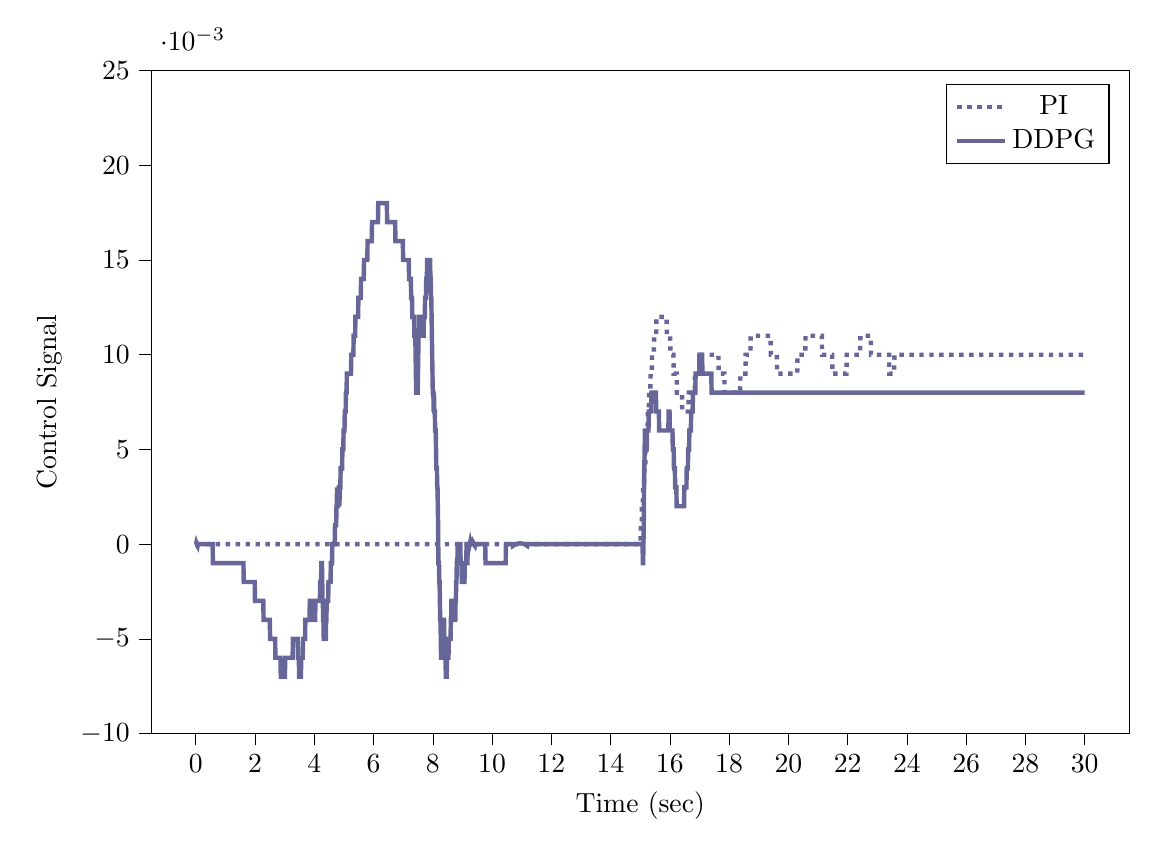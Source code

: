 % This file was created by tikzplotlib v0.9.1.
\begin{tikzpicture}

\definecolor{color0}{rgb}{0.122,0.467,0.706}
\definecolor{color1}{rgb}{1,0.498,0.055}

\begin{axis}[
compat=newest,
tick align=outside,
tick pos=left,
x grid style={white!69.02!black},
xmin=-1.5, xmax=31.5,
xtick style={color=black},
y grid style={white!69.02!black},
ymin=-0.01, ymax=0.025,
ytick style={color=black},
%yticklabel style={
%        /pgf/number format/.cd,
%        	fixed,
%        	fixed zerofill,
%         	precision=3,
%        /tikz/.cd
%},
scaled y ticks=true,
scaled y ticks=base 10:3,
width=14cm,
height=10cm,
xlabel=Time (sec),
ylabel=Control Signal
%y label style={at={(-0.2,0.5)}}
]

\addplot [ultra thick, blue!20!gray, dotted]
table {%
0 0
0.01 0
0.02 0
0.03 0
0.04 0
0.05 0
0.06 0
0.07 0
0.08 0
0.09 0
0.1 0
0.11 0
0.12 0
0.13 0
0.14 0
0.15 0
0.16 0
0.17 0
0.18 0
0.19 0
0.2 0
0.21 0
0.22 0
0.23 0
0.24 0
0.25 0
0.26 0
0.27 0
0.28 0
0.29 0
0.3 0
0.31 0
0.32 0
0.33 0
0.34 0
0.35 0
0.36 0
0.37 0
0.38 0
0.39 0
0.4 0
0.41 0
0.42 0
0.43 0
0.44 0
0.45 0
0.46 0
0.47 0
0.48 0
0.49 0
0.5 0
0.51 0
0.52 0
0.53 0
0.54 0
0.55 0
0.56 0
0.57 0
0.58 0
0.59 0
0.6 0
0.61 0
0.62 0
0.63 0
0.64 0
0.65 0
0.66 0
0.67 0
0.68 0
0.69 0
0.7 0
0.71 0
0.72 0
0.73 0
0.74 0
0.75 0
0.76 0
0.77 0
0.78 0
0.79 0
0.8 0
0.81 0
0.82 0
0.83 0
0.84 0
0.85 0
0.86 0
0.87 0
0.88 0
0.89 0
0.9 0
0.91 0
0.92 0
0.93 0
0.94 0
0.95 0
0.96 0
0.97 0
0.98 0
0.99 0
1 0
1.01 0
1.02 0
1.03 0
1.04 0
1.05 0
1.06 0
1.07 0
1.08 0
1.09 0
1.1 0
1.11 0
1.12 0
1.13 0
1.14 0
1.15 0
1.16 0
1.17 0
1.18 0
1.19 0
1.2 0
1.21 0
1.22 0
1.23 0
1.24 0
1.25 0
1.26 0
1.27 0
1.28 0
1.29 0
1.3 0
1.31 0
1.32 0
1.33 0
1.34 0
1.35 0
1.36 0
1.37 0
1.38 0
1.39 0
1.4 0
1.41 0
1.42 0
1.43 0
1.44 0
1.45 0
1.46 0
1.47 0
1.48 0
1.49 0
1.5 0
1.51 0
1.52 0
1.53 0
1.54 0
1.55 0
1.56 0
1.57 0
1.58 0
1.59 0
1.6 0
1.61 0
1.62 0
1.63 0
1.64 0
1.65 0
1.66 0
1.67 0
1.68 0
1.69 0
1.7 0
1.71 0
1.72 0
1.73 0
1.74 0
1.75 0
1.76 0
1.77 0
1.78 0
1.79 0
1.8 0
1.81 0
1.82 0
1.83 0
1.84 0
1.85 0
1.86 0
1.87 0
1.88 0
1.89 0
1.9 0
1.91 0
1.92 0
1.93 0
1.94 0
1.95 0
1.96 0
1.97 0
1.98 0
1.99 0
2 0
2.01 0
2.02 0
2.03 0
2.04 0
2.05 0
2.06 0
2.07 0
2.08 0
2.09 0
2.1 0
2.11 0
2.12 0
2.13 0
2.14 0
2.15 0
2.16 0
2.17 0
2.18 0
2.19 0
2.2 0
2.21 0
2.22 0
2.23 0
2.24 0
2.25 0
2.26 0
2.27 0
2.28 0
2.29 0
2.3 0
2.31 0
2.32 0
2.33 0
2.34 0
2.35 0
2.36 0
2.37 0
2.38 0
2.39 0
2.4 0
2.41 0
2.42 0
2.43 0
2.44 0
2.45 0
2.46 0
2.47 0
2.48 0
2.49 0
2.5 0
2.51 0
2.52 0
2.53 0
2.54 0
2.55 0
2.56 0
2.57 0
2.58 0
2.59 0
2.6 0
2.61 0
2.62 0
2.63 0
2.64 0
2.65 0
2.66 0
2.67 0
2.68 0
2.69 0
2.7 0
2.71 0
2.72 0
2.73 0
2.74 0
2.75 0
2.76 0
2.77 0
2.78 0
2.79 0
2.8 0
2.81 0
2.82 0
2.83 0
2.84 0
2.85 0
2.86 0
2.87 0
2.88 0
2.89 0
2.9 0
2.91 0
2.92 0
2.93 0
2.94 0
2.95 0
2.96 0
2.97 0
2.98 0
2.99 0
3.0 0
3.01 0
3.02 0
3.03 0
3.04 0
3.05 0
3.06 0
3.07 0
3.08 0
3.09 0
3.1 0
3.11 0
3.12 0
3.13 0
3.14 0
3.15 0
3.16 0
3.17 0
3.18 0
3.19 0
3.2 0
3.21 0
3.22 0
3.23 0
3.24 0
3.25 0
3.26 0
3.27 0
3.28 0
3.29 0
3.3 0
3.31 0
3.32 0
3.33 0
3.34 0
3.35 0
3.36 0
3.37 0
3.38 0
3.39 0
3.4 0
3.41 0
3.42 0
3.43 0
3.44 0
3.45 0
3.46 0
3.47 0
3.48 0
3.49 0
3.5 0
3.51 0
3.52 0
3.53 0
3.54 0
3.55 0
3.56 0
3.57 0
3.58 0
3.59 0
3.6 0
3.61 0
3.62 0
3.63 0
3.64 0
3.65 0
3.66 0
3.67 0
3.68 0
3.69 0
3.7 0
3.71 0
3.72 0
3.73 0
3.74 0
3.75 0
3.76 0
3.77 0
3.78 0
3.79 0
3.8 0
3.81 0
3.82 0
3.83 0
3.84 0
3.85 0
3.86 0
3.87 0
3.88 0
3.89 0
3.9 0
3.91 0
3.92 0
3.93 0
3.94 0
3.95 0
3.96 0
3.97 0
3.98 0
3.99 0
4.0 0
4.01 0
4.02 0
4.03 0
4.04 0
4.05 0
4.06 0
4.07 0
4.08 0
4.09 0
4.1 0
4.11 0
4.12 0
4.13 0
4.14 0
4.15 0
4.16 0
4.17 0
4.18 0
4.19 0
4.2 0
4.21 0
4.22 0
4.23 0
4.24 0
4.25 0
4.26 0
4.27 0
4.28 0
4.29 0
4.3 0
4.31 0
4.32 0
4.33 0
4.34 0
4.35 0
4.36 0
4.37 0
4.38 0
4.39 0
4.4 0
4.41 0
4.42 0
4.43 0
4.44 0
4.45 0
4.46 0
4.47 0
4.48 0
4.49 0
4.5 0
4.51 0
4.52 0
4.53 0
4.54 0
4.55 0
4.56 0
4.57 0
4.58 0
4.59 0
4.6 0
4.61 0
4.62 0
4.63 0
4.64 0
4.65 0
4.66 0
4.67 0
4.68 0
4.69 0
4.7 0
4.71 0
4.72 0
4.73 0
4.74 0
4.75 0
4.76 0
4.77 0
4.78 0
4.79 0
4.8 0
4.81 0
4.82 0
4.83 0
4.84 0
4.85 0
4.86 0
4.87 0
4.88 0
4.89 0
4.9 0
4.91 0
4.92 0
4.93 0
4.94 0
4.95 0
4.96 0
4.97 0
4.98 0
4.99 0
5.0 0
5.01 0
5.02 0
5.03 0
5.04 0
5.05 0
5.06 0
5.07 0
5.08 0
5.09 0
5.1 0
5.11 0
5.12 0
5.13 0
5.14 0
5.15 0
5.16 0
5.17 0
5.18 0
5.19 0
5.2 0
5.21 0
5.22 0
5.23 0
5.24 0
5.25 0
5.26 0
5.27 0
5.28 0
5.29 0
5.3 0
5.31 0
5.32 0
5.33 0
5.34 0
5.35 0
5.36 0
5.37 0
5.38 0
5.39 0
5.4 0
5.41 0
5.42 0
5.43 0
5.44 0
5.45 0
5.46 0
5.47 0
5.48 0
5.49 0
5.5 0
5.51 0
5.52 0
5.53 0
5.54 0
5.55 0
5.56 0
5.57 0
5.58 0
5.59 0
5.6 0
5.61 0
5.62 0
5.63 0
5.64 0
5.65 0
5.66 0
5.67 0
5.68 0
5.69 0
5.7 0
5.71 0
5.72 0
5.73 0
5.74 0
5.75 0
5.76 0
5.77 0
5.78 0
5.79 0
5.8 0
5.81 0
5.82 0
5.83 0
5.84 0
5.85 0
5.86 0
5.87 0
5.88 0
5.89 0
5.9 0
5.91 0
5.92 0
5.93 0
5.94 0
5.95 0
5.96 0
5.97 0
5.98 0
5.99 0
6.0 0
6.01 0
6.02 0
6.03 0
6.04 0
6.05 0
6.06 0
6.07 0
6.08 0
6.09 0
6.1 0
6.11 0
6.12 0
6.13 0
6.14 0
6.15 0
6.16 0
6.17 0
6.18 0
6.19 0
6.2 0
6.21 0
6.22 0
6.23 0
6.24 0
6.25 0
6.26 0
6.27 0
6.28 0
6.29 0
6.3 0
6.31 0
6.32 0
6.33 0
6.34 0
6.35 0
6.36 0
6.37 0
6.38 0
6.39 0
6.4 0
6.41 0
6.42 0
6.43 0
6.44 0
6.45 0
6.46 0
6.47 0
6.48 0
6.49 0
6.5 0
6.51 0
6.52 0
6.53 0
6.54 0
6.55 0
6.56 0
6.57 0
6.58 0
6.59 0
6.6 0
6.61 0
6.62 0
6.63 0
6.64 0
6.65 0
6.66 0
6.67 0
6.68 0
6.69 0
6.7 0
6.71 0
6.72 0
6.73 0
6.74 0
6.75 0
6.76 0
6.77 0
6.78 0
6.79 0
6.8 0
6.81 0
6.82 0
6.83 0
6.84 0
6.85 0
6.86 0
6.87 0
6.88 0
6.89 0
6.9 0
6.91 0
6.92 0
6.93 0
6.94 0
6.95 0
6.96 0
6.97 0
6.98 0
6.99 0
7.0 0
7.01 0
7.02 0
7.03 0
7.04 0
7.05 0
7.06 0
7.07 0
7.08 0
7.09 0
7.1 0
7.11 0
7.12 0
7.13 0
7.14 0
7.15 0
7.16 0
7.17 0
7.18 0
7.19 0
7.2 0
7.21 0
7.22 0
7.23 0
7.24 0
7.25 0
7.26 0
7.27 0
7.28 0
7.29 0
7.3 0
7.31 0
7.32 0
7.33 0
7.34 0
7.35 0
7.36 0
7.37 0
7.38 0
7.39 0
7.4 0
7.41 0
7.42 0
7.43 0
7.44 0
7.45 0
7.46 0
7.47 0
7.48 0
7.49 0
7.5 0
7.51 0
7.52 0
7.53 0
7.54 0
7.55 0
7.56 0
7.57 0
7.58 0
7.59 0
7.6 0
7.61 0
7.62 0
7.63 0
7.64 0
7.65 0
7.66 0
7.67 0
7.68 0
7.69 0
7.7 0
7.71 0
7.72 0
7.73 0
7.74 0
7.75 0
7.76 0
7.77 0
7.78 0
7.79 0
7.8 0
7.81 0
7.82 0
7.83 0
7.84 0
7.85 0
7.86 0
7.87 0
7.88 0
7.89 0
7.9 0
7.91 0
7.92 0
7.93 0
7.94 0
7.95 0
7.96 0
7.97 0
7.98 0
7.99 0
8.0 0
8.01 0
8.02 0
8.03 0
8.04 0
8.05 0
8.06 0
8.07 0
8.08 0
8.09 0
8.1 0
8.11 0
8.12 0
8.13 0
8.14 0
8.15 0
8.16 0
8.17 0
8.18 0
8.19 0
8.2 0
8.21 0
8.22 0
8.23 0
8.24 0
8.25 0
8.26 0
8.27 0
8.28 0
8.29 0
8.3 0
8.31 0
8.32 0
8.33 0
8.34 0
8.35 0
8.36 0
8.37 0
8.38 0
8.39 0
8.4 0
8.41 0
8.42 0
8.43 0
8.44 0
8.45 0
8.46 0
8.47 0
8.48 0
8.49 0
8.5 0
8.51 0
8.52 0
8.53 0
8.54 0
8.55 0
8.56 0
8.57 0
8.58 0
8.59 0
8.6 0
8.61 0
8.62 0
8.63 0
8.64 0
8.65 0
8.66 0
8.67 0
8.68 0
8.69 0
8.7 0
8.71 0
8.72 0
8.73 0
8.74 0
8.75 0
8.76 0
8.77 0
8.78 0
8.79 0
8.8 0
8.81 0
8.82 0
8.83 0
8.84 0
8.85 0
8.86 0
8.87 0
8.88 0
8.89 0
8.9 0
8.91 0
8.92 0
8.93 0
8.94 0
8.95 0
8.96 0
8.97 0
8.98 0
8.99 0
9.0 0
9.01 0
9.02 0
9.03 0
9.04 0
9.05 0
9.06 0
9.07 0
9.08 0
9.09 0
9.1 0
9.11 0
9.12 0
9.13 0
9.14 0
9.15 0
9.16 0
9.17 0
9.18 0
9.19 0
9.2 0
9.21 0
9.22 0
9.23 0
9.24 0
9.25 0
9.26 0
9.27 0
9.28 0
9.29 0
9.3 0
9.31 0
9.32 0
9.33 0
9.34 0
9.35 0
9.36 0
9.37 0
9.38 0
9.39 0
9.4 0
9.41 0
9.42 0
9.43 0
9.44 0
9.45 0
9.46 0
9.47 0
9.48 0
9.49 0
9.5 0
9.51 0
9.52 0
9.53 0
9.54 0
9.55 0
9.56 0
9.57 0
9.58 0
9.59 0
9.6 0
9.61 0
9.62 0
9.63 0
9.64 0
9.65 0
9.66 0
9.67 0
9.68 0
9.69 0
9.7 0
9.71 0
9.72 0
9.73 0
9.74 0
9.75 0
9.76 0
9.77 0
9.78 0
9.79 0
9.8 0
9.81 0
9.82 0
9.83 0
9.84 0
9.85 0
9.86 0
9.87 0
9.88 0
9.89 0
9.9 0
9.91 0
9.92 0
9.93 0
9.94 0
9.95 0
9.96 0
9.97 0
9.98 0
9.99 0
10.0 0
10.01 0
10.02 0
10.03 0
10.04 0
10.05 0
10.06 0
10.07 0
10.08 0
10.09 0
10.1 0
10.11 0
10.12 0
10.13 0
10.14 0
10.15 0
10.16 0
10.17 0
10.18 0
10.19 0
10.2 0
10.21 0
10.22 0
10.23 0
10.24 0
10.25 0
10.26 0
10.27 0
10.28 0
10.29 0
10.3 0
10.31 0
10.32 0
10.33 0
10.34 0
10.35 0
10.36 0
10.37 0
10.38 0
10.39 0
10.4 0
10.41 0
10.42 0
10.43 0
10.44 0
10.45 0
10.46 0
10.47 0
10.48 0
10.49 0
10.5 0
10.51 0
10.52 0
10.53 0
10.54 0
10.55 0
10.56 0
10.57 0
10.58 0
10.59 0
10.6 0
10.61 0
10.62 0
10.63 0
10.64 0
10.65 0
10.66 0
10.67 0
10.68 0
10.69 0
10.7 0
10.71 0
10.72 0
10.73 0
10.74 0
10.75 0
10.76 0
10.77 0
10.78 0
10.79 0
10.8 0
10.81 0
10.82 0
10.83 0
10.84 0
10.85 0
10.86 0
10.87 0
10.88 0
10.89 0
10.9 0
10.91 0
10.92 0
10.93 0
10.94 0
10.95 0
10.96 0
10.97 0
10.98 0
10.99 0
11.0 0
11.01 0
11.02 0
11.03 0
11.04 0
11.05 0
11.06 0
11.07 0
11.08 0
11.09 0
11.1 0
11.11 0
11.12 0
11.13 0
11.14 0
11.15 0
11.16 0
11.17 0
11.18 0
11.19 0
11.2 0
11.21 0
11.22 0
11.23 0
11.24 0
11.25 0
11.26 0
11.27 0
11.28 0
11.29 0
11.3 0
11.31 0
11.32 0
11.33 0
11.34 0
11.35 0
11.36 0
11.37 0
11.38 0
11.39 0
11.4 0
11.41 0
11.42 0
11.43 0
11.44 0
11.45 0
11.46 0
11.47 0
11.48 0
11.49 0
11.5 0
11.51 0
11.52 0
11.53 0
11.54 0
11.55 0
11.56 0
11.57 0
11.58 0
11.59 0
11.6 0
11.61 0
11.62 0
11.63 0
11.64 0
11.65 0
11.66 0
11.67 0
11.68 0
11.69 0
11.7 0
11.71 0
11.72 0
11.73 0
11.74 0
11.75 0
11.76 0
11.77 0
11.78 0
11.79 0
11.8 0
11.81 0
11.82 0
11.83 0
11.84 0
11.85 0
11.86 0
11.87 0
11.88 0
11.89 0
11.9 0
11.91 0
11.92 0
11.93 0
11.94 0
11.95 0
11.96 0
11.97 0
11.98 0
11.99 0
12.0 0
12.01 0
12.02 0
12.03 0
12.04 0
12.05 0
12.06 0
12.07 0
12.08 0
12.09 0
12.1 0
12.11 0
12.12 0
12.13 0
12.14 0
12.15 0
12.16 0
12.17 0
12.18 0
12.19 0
12.2 0
12.21 0
12.22 0
12.23 0
12.24 0
12.25 0
12.26 0
12.27 0
12.28 0
12.29 0
12.3 0
12.31 0
12.32 0
12.33 0
12.34 0
12.35 0
12.36 0
12.37 0
12.38 0
12.39 0
12.4 0
12.41 0
12.42 0
12.43 0
12.44 0
12.45 0
12.46 0
12.47 0
12.48 0
12.49 0
12.5 0
12.51 0
12.52 0
12.53 0
12.54 0
12.55 0
12.56 0
12.57 0
12.58 0
12.59 0
12.6 0
12.61 0
12.62 0
12.63 0
12.64 0
12.65 0
12.66 0
12.67 0
12.68 0
12.69 0
12.7 0
12.71 0
12.72 0
12.73 0
12.74 0
12.75 0
12.76 0
12.77 0
12.78 0
12.79 0
12.8 0
12.81 0
12.82 0
12.83 0
12.84 0
12.85 0
12.86 0
12.87 0
12.88 0
12.89 0
12.9 0
12.91 0
12.92 0
12.93 0
12.94 0
12.95 0
12.96 0
12.97 0
12.98 0
12.99 0
13.0 0
13.01 0
13.02 0
13.03 0
13.04 0
13.05 0
13.06 0
13.07 0
13.08 0
13.09 0
13.1 0
13.11 0
13.12 0
13.13 0
13.14 0
13.15 0
13.16 0
13.17 0
13.18 0
13.19 0
13.2 0
13.21 0
13.22 0
13.23 0
13.24 0
13.25 0
13.26 0
13.27 0
13.28 0
13.29 0
13.3 0
13.31 0
13.32 0
13.33 0
13.34 0
13.35 0
13.36 0
13.37 0
13.38 0
13.39 0
13.4 0
13.41 0
13.42 0
13.43 0
13.44 0
13.45 0
13.46 0
13.47 0
13.48 0
13.49 0
13.5 0
13.51 0
13.52 0
13.53 0
13.54 0
13.55 0
13.56 0
13.57 0
13.58 0
13.59 0
13.6 0
13.61 0
13.62 0
13.63 0
13.64 0
13.65 0
13.66 0
13.67 0
13.68 0
13.69 0
13.7 0
13.71 0
13.72 0
13.73 0
13.74 0
13.75 0
13.76 0
13.77 0
13.78 0
13.79 0
13.8 0
13.81 0
13.82 0
13.83 0
13.84 0
13.85 0
13.86 0
13.87 0
13.88 0
13.89 0
13.9 0
13.91 0
13.92 0
13.93 0
13.94 0
13.95 0
13.96 0
13.97 0
13.98 0
13.99 0
14.0 0
14.01 0
14.02 0
14.03 0
14.04 0
14.05 0
14.06 0
14.07 0
14.08 0
14.09 0
14.1 0
14.11 0
14.12 0
14.13 0
14.14 0
14.15 0
14.16 0
14.17 0
14.18 0
14.19 0
14.2 0
14.21 0
14.22 0
14.23 0
14.24 0
14.25 0
14.26 0
14.27 0
14.28 0
14.29 0
14.3 0
14.31 0
14.32 0
14.33 0
14.34 0
14.35 0
14.36 0
14.37 0
14.38 0
14.39 0
14.4 0
14.41 0
14.42 0
14.43 0
14.44 0
14.45 0
14.46 0
14.47 0
14.48 0
14.49 0
14.5 0
14.51 0
14.52 0
14.53 0
14.54 0
14.55 0
14.56 0
14.57 0
14.58 0
14.59 0
14.6 0
14.61 0
14.62 0
14.63 0
14.64 0
14.65 0
14.66 0
14.67 0
14.68 0
14.69 0
14.7 0
14.71 0
14.72 0
14.73 0
14.74 0
14.75 0
14.76 0
14.77 0
14.78 0
14.79 0
14.8 0
14.81 0
14.82 0
14.83 0
14.84 0
14.85 0
14.86 0
14.87 0
14.88 0
14.89 0
14.9 0
14.91 0
14.92 0
14.93 0
14.94 0
14.95 0
14.96 0
14.97 0
14.98 0
14.99 0
15.0 1.651e-09
15.01 0.0
15.02 0.001
15.03 0.001
15.04 0.001
15.05 0.001
15.06 0.002
15.07 0.002
15.08 0.002
15.09 0.002
15.1 0.003
15.11 0.003
15.12 0.003
15.13 0.003
15.14 0.004
15.15 0.004
15.16 0.004
15.17 0.004
15.18 0.005
15.19 0.005
15.2 0.005
15.21 0.005
15.22 0.006
15.23 0.006
15.24 0.006
15.25 0.006
15.26 0.007
15.27 0.007
15.28 0.007
15.29 0.007
15.3 0.008
15.31 0.008
15.32 0.008
15.33 0.008
15.34 0.008
15.35 0.009
15.36 0.009
15.37 0.009
15.38 0.009
15.39 0.009
15.4 0.01
15.41 0.01
15.42 0.01
15.43 0.01
15.44 0.01
15.45 0.01
15.46 0.01
15.47 0.011
15.48 0.011
15.49 0.011
15.5 0.011
15.51 0.011
15.52 0.011
15.53 0.011
15.54 0.011
15.55 0.012
15.56 0.012
15.57 0.012
15.58 0.012
15.59 0.012
15.6 0.012
15.61 0.012
15.62 0.012
15.63 0.012
15.64 0.012
15.65 0.012
15.66 0.012
15.67 0.012
15.68 0.012
15.69 0.012
15.7 0.012
15.71 0.012
15.72 0.012
15.73 0.012
15.74 0.012
15.75 0.012
15.76 0.012
15.77 0.012
15.78 0.012
15.79 0.012
15.8 0.012
15.81 0.012
15.82 0.012
15.83 0.012
15.84 0.012
15.85 0.012
15.86 0.012
15.87 0.012
15.88 0.012
15.89 0.012
15.9 0.011
15.91 0.011
15.92 0.011
15.93 0.011
15.94 0.011
15.95 0.011
15.96 0.011
15.97 0.011
15.98 0.011
15.99 0.011
16.0 0.011
16.01 0.011
16.02 0.01
16.03 0.01
16.04 0.01
16.05 0.01
16.06 0.01
16.07 0.01
16.08 0.01
16.09 0.01
16.1 0.01
16.11 0.01
16.12 0.01
16.13 0.009
16.14 0.009
16.15 0.009
16.16 0.009
16.17 0.009
16.18 0.009
16.19 0.009
16.2 0.009
16.21 0.009
16.22 0.009
16.23 0.009
16.24 0.008
16.25 0.008
16.26 0.008
16.27 0.008
16.28 0.008
16.29 0.008
16.3 0.008
16.31 0.008
16.32 0.008
16.33 0.008
16.34 0.008
16.35 0.008
16.36 0.008
16.37 0.008
16.38 0.008
16.39 0.008
16.4 0.008
16.41 0.008
16.42 0.007
16.43 0.007
16.44 0.007
16.45 0.007
16.46 0.007
16.47 0.007
16.48 0.007
16.49 0.007
16.5 0.007
16.51 0.007
16.52 0.007
16.53 0.007
16.54 0.007
16.55 0.007
16.56 0.007
16.57 0.007
16.58 0.007
16.59 0.007
16.6 0.007
16.61 0.007
16.62 0.007
16.63 0.007
16.64 0.008
16.65 0.008
16.66 0.008
16.67 0.008
16.68 0.008
16.69 0.008
16.7 0.008
16.71 0.008
16.72 0.008
16.73 0.008
16.74 0.008
16.75 0.008
16.76 0.008
16.77 0.008
16.78 0.008
16.79 0.008
16.8 0.008
16.81 0.008
16.82 0.008
16.83 0.008
16.84 0.008
16.85 0.009
16.86 0.009
16.87 0.009
16.88 0.009
16.89 0.009
16.9 0.009
16.91 0.009
16.92 0.009
16.93 0.009
16.94 0.009
16.95 0.009
16.96 0.009
16.97 0.009
16.98 0.009
16.99 0.009
17.0 0.009
17.01 0.009
17.02 0.01
17.03 0.01
17.04 0.01
17.05 0.01
17.06 0.01
17.07 0.01
17.08 0.01
17.09 0.01
17.1 0.01
17.11 0.01
17.12 0.01
17.13 0.01
17.14 0.01
17.15 0.01
17.16 0.01
17.17 0.01
17.18 0.01
17.19 0.01
17.2 0.01
17.21 0.01
17.22 0.01
17.23 0.01
17.24 0.01
17.25 0.01
17.26 0.01
17.27 0.01
17.28 0.01
17.29 0.01
17.3 0.01
17.31 0.01
17.32 0.01
17.33 0.01
17.34 0.01
17.35 0.01
17.36 0.01
17.37 0.01
17.38 0.01
17.39 0.01
17.4 0.01
17.41 0.01
17.42 0.01
17.43 0.01
17.44 0.01
17.45 0.01
17.46 0.01
17.47 0.01
17.48 0.01
17.49 0.01
17.5 0.01
17.51 0.01
17.52 0.01
17.53 0.01
17.54 0.01
17.55 0.01
17.56 0.01
17.57 0.01
17.58 0.01
17.59 0.01
17.6 0.01
17.61 0.01
17.62 0.01
17.63 0.01
17.64 0.01
17.65 0.009
17.66 0.009
17.67 0.009
17.68 0.009
17.69 0.009
17.7 0.009
17.71 0.009
17.72 0.009
17.73 0.009
17.74 0.009
17.75 0.009
17.76 0.009
17.77 0.009
17.78 0.009
17.79 0.009
17.8 0.009
17.81 0.009
17.82 0.009
17.83 0.009
17.84 0.009
17.85 0.008
17.86 0.008
17.87 0.008
17.88 0.008
17.89 0.008
17.9 0.008
17.91 0.008
17.92 0.008
17.93 0.008
17.94 0.008
17.95 0.008
17.96 0.008
17.97 0.008
17.98 0.008
17.99 0.008
18 0.008
18.01 0.008
18.02 0.008
18.03 0.008
18.04 0.008
18.05 0.008
18.06 0.008
18.07 0.008
18.08 0.008
18.09 0.008
18.1 0.008
18.11 0.008
18.12 0.008
18.13 0.008
18.14 0.008
18.15 0.008
18.16 0.008
18.17 0.008
18.18 0.008
18.19 0.008
18.2 0.008
18.21 0.008
18.22 0.008
18.23 0.008
18.24 0.008
18.25 0.008
18.26 0.008
18.27 0.008
18.28 0.008
18.29 0.008
18.3 0.008
18.31 0.008
18.32 0.008
18.33 0.008
18.34 0.008
18.35 0.008
18.36 0.008
18.37 0.008
18.38 0.009
18.39 0.009
18.4 0.009
18.41 0.009
18.42 0.009
18.43 0.009
18.44 0.009
18.45 0.009
18.46 0.009
18.47 0.009
18.48 0.009
18.49 0.009
18.5 0.009
18.51 0.009
18.52 0.009
18.53 0.009
18.54 0.009
18.55 0.009
18.56 0.01
18.57 0.01
18.58 0.01
18.59 0.01
18.6 0.01
18.61 0.01
18.62 0.01
18.63 0.01
18.64 0.01
18.65 0.01
18.66 0.01
18.67 0.01
18.68 0.01
18.69 0.01
18.7 0.01
18.71 0.01
18.72 0.01
18.73 0.011
18.74 0.011
18.75 0.011
18.76 0.011
18.77 0.011
18.78 0.011
18.79 0.011
18.8 0.011
18.81 0.011
18.82 0.011
18.83 0.011
18.84 0.011
18.85 0.011
18.86 0.011
18.87 0.011
18.88 0.011
18.89 0.011
18.9 0.011
18.91 0.011
18.92 0.011
18.93 0.011
18.94 0.011
18.95 0.011
18.96 0.011
18.97 0.011
18.98 0.011
18.99 0.011
19.0 0.011
19.01 0.011
19.02 0.011
19.03 0.011
19.04 0.011
19.05 0.011
19.06 0.011
19.07 0.011
19.08 0.011
19.09 0.011
19.1 0.011
19.11 0.011
19.12 0.011
19.13 0.011
19.14 0.011
19.15 0.011
19.16 0.011
19.17 0.011
19.18 0.011
19.19 0.011
19.2 0.011
19.21 0.011
19.22 0.011
19.23 0.011
19.24 0.011
19.25 0.011
19.26 0.011
19.27 0.011
19.28 0.011
19.29 0.011
19.3 0.011
19.31 0.011
19.32 0.011
19.33 0.011
19.34 0.011
19.35 0.011
19.36 0.011
19.37 0.011
19.38 0.011
19.39 0.011
19.4 0.011
19.41 0.01
19.42 0.01
19.43 0.01
19.44 0.01
19.45 0.01
19.46 0.01
19.47 0.01
19.48 0.01
19.49 0.01
19.5 0.01
19.51 0.01
19.52 0.01
19.53 0.01
19.54 0.01
19.55 0.01
19.56 0.01
19.57 0.01
19.58 0.01
19.59 0.01
19.6 0.01
19.61 0.01
19.62 0.009
19.63 0.009
19.64 0.009
19.65 0.009
19.66 0.009
19.67 0.009
19.68 0.009
19.69 0.009
19.7 0.009
19.71 0.009
19.72 0.009
19.73 0.009
19.74 0.009
19.75 0.009
19.76 0.009
19.77 0.009
19.78 0.009
19.79 0.009
19.8 0.009
19.81 0.009
19.82 0.009
19.83 0.009
19.84 0.009
19.85 0.009
19.86 0.009
19.87 0.009
19.88 0.009
19.89 0.009
19.9 0.009
19.91 0.009
19.92 0.009
19.93 0.009
19.94 0.009
19.95 0.009
19.96 0.009
19.97 0.009
19.98 0.009
19.99 0.009
20.0 0.009
20.01 0.009
20.02 0.009
20.03 0.009
20.04 0.009
20.05 0.009
20.06 0.009
20.07 0.009
20.08 0.009
20.09 0.009
20.1 0.009
20.11 0.009
20.12 0.009
20.13 0.009
20.14 0.009
20.15 0.009
20.16 0.009
20.17 0.009
20.18 0.009
20.19 0.009
20.2 0.009
20.21 0.009
20.22 0.009
20.23 0.009
20.24 0.009
20.25 0.009
20.26 0.009
20.27 0.009
20.28 0.009
20.29 0.009
20.3 0.009
20.31 0.01
20.32 0.01
20.33 0.01
20.34 0.01
20.35 0.01
20.36 0.01
20.37 0.01
20.38 0.01
20.39 0.01
20.4 0.01
20.41 0.01
20.42 0.01
20.43 0.01
20.44 0.01
20.45 0.01
20.46 0.01
20.47 0.01
20.48 0.01
20.49 0.01
20.5 0.01
20.51 0.01
20.52 0.01
20.53 0.01
20.54 0.01
20.55 0.01
20.56 0.01
20.57 0.01
20.58 0.011
20.59 0.011
20.6 0.011
20.61 0.011
20.62 0.011
20.63 0.011
20.64 0.011
20.65 0.011
20.66 0.011
20.67 0.011
20.68 0.011
20.69 0.011
20.7 0.011
20.71 0.011
20.72 0.011
20.73 0.011
20.74 0.011
20.75 0.011
20.76 0.011
20.77 0.011
20.78 0.011
20.79 0.011
20.8 0.011
20.81 0.011
20.82 0.011
20.83 0.011
20.84 0.011
20.85 0.011
20.86 0.011
20.87 0.011
20.88 0.011
20.89 0.011
20.9 0.011
20.91 0.011
20.92 0.011
20.93 0.011
20.94 0.011
20.95 0.011
20.96 0.011
20.97 0.011
20.98 0.011
20.99 0.011
21.0 0.011
21.01 0.011
21.02 0.011
21.03 0.011
21.04 0.011
21.05 0.011
21.06 0.011
21.07 0.011
21.08 0.011
21.09 0.011
21.1 0.011
21.11 0.011
21.12 0.011
21.13 0.011
21.14 0.01
21.15 0.01
21.16 0.01
21.17 0.01
21.18 0.01
21.19 0.01
21.2 0.01
21.21 0.01
21.22 0.01
21.23 0.01
21.24 0.01
21.25 0.01
21.26 0.01
21.27 0.01
21.28 0.01
21.29 0.01
21.3 0.01
21.31 0.01
21.32 0.01
21.33 0.01
21.34 0.01
21.35 0.01
21.36 0.01
21.37 0.01
21.38 0.01
21.39 0.01
21.4 0.01
21.41 0.01
21.42 0.01
21.43 0.01
21.44 0.01
21.45 0.01
21.46 0.01
21.47 0.01
21.48 0.01
21.49 0.009
21.5 0.009
21.51 0.009
21.52 0.009
21.53 0.009
21.54 0.009
21.55 0.009
21.56 0.009
21.57 0.009
21.58 0.009
21.59 0.009
21.6 0.009
21.61 0.009
21.62 0.009
21.63 0.009
21.64 0.009
21.65 0.009
21.66 0.009
21.67 0.009
21.68 0.009
21.69 0.009
21.7 0.009
21.71 0.009
21.72 0.009
21.73 0.009
21.74 0.009
21.75 0.009
21.76 0.009
21.77 0.009
21.78 0.009
21.79 0.009
21.8 0.009
21.81 0.009
21.82 0.009
21.83 0.009
21.84 0.009
21.85 0.009
21.86 0.009
21.87 0.009
21.88 0.009
21.89 0.009
21.9 0.009
21.91 0.009
21.92 0.009
21.93 0.009
21.94 0.009
21.95 0.009
21.96 0.009
21.97 0.01
21.98 0.01
21.99 0.01
22.0 0.01
22.01 0.01
22.02 0.01
22.03 0.01
22.04 0.01
22.05 0.01
22.06 0.01
22.07 0.01
22.08 0.01
22.09 0.01
22.1 0.01
22.11 0.01
22.12 0.01
22.13 0.01
22.14 0.01
22.15 0.01
22.16 0.01
22.17 0.01
22.18 0.01
22.19 0.01
22.2 0.01
22.21 0.01
22.22 0.01
22.23 0.01
22.24 0.01
22.25 0.01
22.26 0.01
22.27 0.01
22.28 0.01
22.29 0.01
22.3 0.01
22.31 0.01
22.32 0.01
22.33 0.01
22.34 0.01
22.35 0.01
22.36 0.01
22.37 0.01
22.38 0.01
22.39 0.01
22.4 0.01
22.41 0.01
22.42 0.01
22.43 0.011
22.44 0.011
22.45 0.011
22.46 0.011
22.47 0.011
22.48 0.011
22.49 0.011
22.5 0.011
22.51 0.011
22.52 0.011
22.53 0.011
22.54 0.011
22.55 0.011
22.56 0.011
22.57 0.011
22.58 0.011
22.59 0.011
22.6 0.011
22.61 0.011
22.62 0.011
22.63 0.011
22.64 0.011
22.65 0.011
22.66 0.011
22.67 0.011
22.68 0.011
22.69 0.011
22.7 0.011
22.71 0.011
22.72 0.011
22.73 0.011
22.74 0.011
22.75 0.011
22.76 0.011
22.77 0.011
22.78 0.011
22.79 0.01
22.8 0.01
22.81 0.01
22.82 0.01
22.83 0.01
22.84 0.01
22.85 0.01
22.86 0.01
22.87 0.01
22.88 0.01
22.89 0.01
22.9 0.01
22.91 0.01
22.92 0.01
22.93 0.01
22.94 0.01
22.95 0.01
22.96 0.01
22.97 0.01
22.98 0.01
22.99 0.01
23.0 0.01
23.01 0.01
23.02 0.01
23.03 0.01
23.04 0.01
23.05 0.01
23.06 0.01
23.07 0.01
23.08 0.01
23.09 0.01
23.1 0.01
23.11 0.01
23.12 0.01
23.13 0.01
23.14 0.01
23.15 0.01
23.16 0.01
23.17 0.01
23.18 0.01
23.19 0.01
23.2 0.01
23.21 0.01
23.22 0.01
23.23 0.01
23.24 0.01
23.25 0.01
23.26 0.01
23.27 0.01
23.28 0.01
23.29 0.01
23.3 0.01
23.31 0.01
23.32 0.01
23.33 0.01
23.34 0.01
23.35 0.01
23.36 0.01
23.37 0.01
23.38 0.01
23.39 0.01
23.4 0.01
23.41 0.009
23.42 0.009
23.43 0.009
23.44 0.009
23.45 0.009
23.46 0.009
23.47 0.009
23.48 0.009
23.49 0.009
23.5 0.009
23.51 0.009
23.52 0.009
23.53 0.009
23.54 0.009
23.55 0.009
23.56 0.009
23.57 0.009
23.58 0.01
23.59 0.01
23.6 0.01
23.61 0.01
23.62 0.01
23.63 0.01
23.64 0.01
23.65 0.01
23.66 0.01
23.67 0.01
23.68 0.01
23.69 0.01
23.7 0.01
23.71 0.01
23.72 0.01
23.73 0.01
23.74 0.01
23.75 0.01
23.76 0.01
23.77 0.01
23.78 0.01
23.79 0.01
23.8 0.01
23.81 0.01
23.82 0.01
23.83 0.01
23.84 0.01
23.85 0.01
23.86 0.01
23.87 0.01
23.88 0.01
23.89 0.01
23.9 0.01
23.91 0.01
23.92 0.01
23.93 0.01
23.94 0.01
23.95 0.01
23.96 0.01
23.97 0.01
23.98 0.01
23.99 0.01
24.0 0.01
24.01 0.01
24.02 0.01
24.03 0.01
24.04 0.01
24.05 0.01
24.06 0.01
24.07 0.01
24.08 0.01
24.09 0.01
24.1 0.01
24.11 0.01
24.12 0.01
24.13 0.01
24.14 0.01
24.15 0.01
24.16 0.01
24.17 0.01
24.18 0.01
24.19 0.01
24.2 0.01
24.21 0.01
24.22 0.01
24.23 0.01
24.24 0.01
24.25 0.01
24.26 0.01
24.27 0.01
24.28 0.01
24.29 0.01
24.3 0.01
24.31 0.01
24.32 0.01
24.33 0.01
24.34 0.01
24.35 0.01
24.36 0.01
24.37 0.01
24.38 0.01
24.39 0.01
24.4 0.01
24.41 0.01
24.42 0.01
24.43 0.01
24.44 0.01
24.45 0.01
24.46 0.01
24.47 0.01
24.48 0.01
24.49 0.01
24.5 0.01
24.51 0.01
24.52 0.01
24.53 0.01
24.54 0.01
24.55 0.01
24.56 0.01
24.57 0.01
24.58 0.01
24.59 0.01
24.6 0.01
24.61 0.01
24.62 0.01
24.63 0.01
24.64 0.01
24.65 0.01
24.66 0.01
24.67 0.01
24.68 0.01
24.69 0.01
24.7 0.01
24.71 0.01
24.72 0.01
24.73 0.01
24.74 0.01
24.75 0.01
24.76 0.01
24.77 0.01
24.78 0.01
24.79 0.01
24.8 0.01
24.81 0.01
24.82 0.01
24.83 0.01
24.84 0.01
24.85 0.01
24.86 0.01
24.87 0.01
24.88 0.01
24.89 0.01
24.9 0.01
24.91 0.01
24.92 0.01
24.93 0.01
24.94 0.01
24.95 0.01
24.96 0.01
24.97 0.01
24.98 0.01
24.99 0.01
25.0 0.01
25.01 0.01
25.02 0.01
25.03 0.01
25.04 0.01
25.05 0.01
25.06 0.01
25.07 0.01
25.08 0.01
25.09 0.01
25.1 0.01
25.11 0.01
25.12 0.01
25.13 0.01
25.14 0.01
25.15 0.01
25.16 0.01
25.17 0.01
25.18 0.01
25.19 0.01
25.2 0.01
25.21 0.01
25.22 0.01
25.23 0.01
25.24 0.01
25.25 0.01
25.26 0.01
25.27 0.01
25.28 0.01
25.29 0.01
25.3 0.01
25.31 0.01
25.32 0.01
25.33 0.01
25.34 0.01
25.35 0.01
25.36 0.01
25.37 0.01
25.38 0.01
25.39 0.01
25.4 0.01
25.41 0.01
25.42 0.01
25.43 0.01
25.44 0.01
25.45 0.01
25.46 0.01
25.47 0.01
25.48 0.01
25.49 0.01
25.5 0.01
25.51 0.01
25.52 0.01
25.53 0.01
25.54 0.01
25.55 0.01
25.56 0.01
25.57 0.01
25.58 0.01
25.59 0.01
25.6 0.01
25.61 0.01
25.62 0.01
25.63 0.01
25.64 0.01
25.65 0.01
25.66 0.01
25.67 0.01
25.68 0.01
25.69 0.01
25.7 0.01
25.71 0.01
25.72 0.01
25.73 0.01
25.74 0.01
25.75 0.01
25.76 0.01
25.77 0.01
25.78 0.01
25.79 0.01
25.8 0.01
25.81 0.01
25.82 0.01
25.83 0.01
25.84 0.01
25.85 0.01
25.86 0.01
25.87 0.01
25.88 0.01
25.89 0.01
25.9 0.01
25.91 0.01
25.92 0.01
25.93 0.01
25.94 0.01
25.95 0.01
25.96 0.01
25.97 0.01
25.98 0.01
25.99 0.01
26.0 0.01
26.01 0.01
26.02 0.01
26.03 0.01
26.04 0.01
26.05 0.01
26.06 0.01
26.07 0.01
26.08 0.01
26.09 0.01
26.1 0.01
26.11 0.01
26.12 0.01
26.13 0.01
26.14 0.01
26.15 0.01
26.16 0.01
26.17 0.01
26.18 0.01
26.19 0.01
26.2 0.01
26.21 0.01
26.22 0.01
26.23 0.01
26.24 0.01
26.25 0.01
26.26 0.01
26.27 0.01
26.28 0.01
26.29 0.01
26.3 0.01
26.31 0.01
26.32 0.01
26.33 0.01
26.34 0.01
26.35 0.01
26.36 0.01
26.37 0.01
26.38 0.01
26.39 0.01
26.4 0.01
26.41 0.01
26.42 0.01
26.43 0.01
26.44 0.01
26.45 0.01
26.46 0.01
26.47 0.01
26.48 0.01
26.49 0.01
26.5 0.01
26.51 0.01
26.52 0.01
26.53 0.01
26.54 0.01
26.55 0.01
26.56 0.01
26.57 0.01
26.58 0.01
26.59 0.01
26.6 0.01
26.61 0.01
26.62 0.01
26.63 0.01
26.64 0.01
26.65 0.01
26.66 0.01
26.67 0.01
26.68 0.01
26.69 0.01
26.7 0.01
26.71 0.01
26.72 0.01
26.73 0.01
26.74 0.01
26.75 0.01
26.76 0.01
26.77 0.01
26.78 0.01
26.79 0.01
26.8 0.01
26.81 0.01
26.82 0.01
26.83 0.01
26.84 0.01
26.85 0.01
26.86 0.01
26.87 0.01
26.88 0.01
26.89 0.01
26.9 0.01
26.91 0.01
26.92 0.01
26.93 0.01
26.94 0.01
26.95 0.01
26.96 0.01
26.97 0.01
26.98 0.01
26.99 0.01
27.0 0.01
27.01 0.01
27.02 0.01
27.03 0.01
27.04 0.01
27.05 0.01
27.06 0.01
27.07 0.01
27.08 0.01
27.09 0.01
27.1 0.01
27.11 0.01
27.12 0.01
27.13 0.01
27.14 0.01
27.15 0.01
27.16 0.01
27.17 0.01
27.18 0.01
27.19 0.01
27.2 0.01
27.21 0.01
27.22 0.01
27.23 0.01
27.24 0.01
27.25 0.01
27.26 0.01
27.27 0.01
27.28 0.01
27.29 0.01
27.3 0.01
27.31 0.01
27.32 0.01
27.33 0.01
27.34 0.01
27.35 0.01
27.36 0.01
27.37 0.01
27.38 0.01
27.39 0.01
27.4 0.01
27.41 0.01
27.42 0.01
27.43 0.01
27.44 0.01
27.45 0.01
27.46 0.01
27.47 0.01
27.48 0.01
27.49 0.01
27.5 0.01
27.51 0.01
27.52 0.01
27.53 0.01
27.54 0.01
27.55 0.01
27.56 0.01
27.57 0.01
27.58 0.01
27.59 0.01
27.6 0.01
27.61 0.01
27.62 0.01
27.63 0.01
27.64 0.01
27.65 0.01
27.66 0.01
27.67 0.01
27.68 0.01
27.69 0.01
27.7 0.01
27.71 0.01
27.72 0.01
27.73 0.01
27.74 0.01
27.75 0.01
27.76 0.01
27.77 0.01
27.78 0.01
27.79 0.01
27.8 0.01
27.81 0.01
27.82 0.01
27.83 0.01
27.84 0.01
27.85 0.01
27.86 0.01
27.87 0.01
27.88 0.01
27.89 0.01
27.9 0.01
27.91 0.01
27.92 0.01
27.93 0.01
27.94 0.01
27.95 0.01
27.96 0.01
27.97 0.01
27.98 0.01
27.99 0.01
28.0 0.01
28.01 0.01
28.02 0.01
28.03 0.01
28.04 0.01
28.05 0.01
28.06 0.01
28.07 0.01
28.08 0.01
28.09 0.01
28.1 0.01
28.11 0.01
28.12 0.01
28.13 0.01
28.14 0.01
28.15 0.01
28.16 0.01
28.17 0.01
28.18 0.01
28.19 0.01
28.2 0.01
28.21 0.01
28.22 0.01
28.23 0.01
28.24 0.01
28.25 0.01
28.26 0.01
28.27 0.01
28.28 0.01
28.29 0.01
28.3 0.01
28.31 0.01
28.32 0.01
28.33 0.01
28.34 0.01
28.35 0.01
28.36 0.01
28.37 0.01
28.38 0.01
28.39 0.01
28.4 0.01
28.41 0.01
28.42 0.01
28.43 0.01
28.44 0.01
28.45 0.01
28.46 0.01
28.47 0.01
28.48 0.01
28.49 0.01
28.5 0.01
28.51 0.01
28.52 0.01
28.53 0.01
28.54 0.01
28.55 0.01
28.56 0.01
28.57 0.01
28.58 0.01
28.59 0.01
28.6 0.01
28.61 0.01
28.62 0.01
28.63 0.01
28.64 0.01
28.65 0.01
28.66 0.01
28.67 0.01
28.68 0.01
28.69 0.01
28.7 0.01
28.71 0.01
28.72 0.01
28.73 0.01
28.74 0.01
28.75 0.01
28.76 0.01
28.77 0.01
28.78 0.01
28.79 0.01
28.8 0.01
28.81 0.01
28.82 0.01
28.83 0.01
28.84 0.01
28.85 0.01
28.86 0.01
28.87 0.01
28.88 0.01
28.89 0.01
28.9 0.01
28.91 0.01
28.92 0.01
28.93 0.01
28.94 0.01
28.95 0.01
28.96 0.01
28.97 0.01
28.98 0.01
28.99 0.01
29.0 0.01
29.01 0.01
29.02 0.01
29.03 0.01
29.04 0.01
29.05 0.01
29.06 0.01
29.07 0.01
29.08 0.01
29.09 0.01
29.1 0.01
29.11 0.01
29.12 0.01
29.13 0.01
29.14 0.01
29.15 0.01
29.16 0.01
29.17 0.01
29.18 0.01
29.19 0.01
29.2 0.01
29.21 0.01
29.22 0.01
29.23 0.01
29.24 0.01
29.25 0.01
29.26 0.01
29.27 0.01
29.28 0.01
29.29 0.01
29.3 0.01
29.31 0.01
29.32 0.01
29.33 0.01
29.34 0.01
29.35 0.01
29.36 0.01
29.37 0.01
29.38 0.01
29.39 0.01
29.4 0.01
29.41 0.01
29.42 0.01
29.43 0.01
29.44 0.01
29.45 0.01
29.46 0.01
29.47 0.01
29.48 0.01
29.49 0.01
29.5 0.01
29.51 0.01
29.52 0.01
29.53 0.01
29.54 0.01
29.55 0.01
29.56 0.01
29.57 0.01
29.58 0.01
29.59 0.01
29.6 0.01
29.61 0.01
29.62 0.01
29.63 0.01
29.64 0.01
29.65 0.01
29.66 0.01
29.67 0.01
29.68 0.01
29.69 0.01
29.7 0.01
29.71 0.01
29.72 0.01
29.73 0.01
29.74 0.01
29.75 0.01
29.76 0.01
29.77 0.01
29.78 0.01
29.79 0.01
29.8 0.01
29.81 0.01
29.82 0.01
29.83 0.01
29.84 0.01
29.85 0.01
29.86 0.01
29.87 0.01
29.88 0.01
29.89 0.01
29.9 0.01
29.91 0.01
29.92 0.01
29.93 0.01
29.94 0.01
29.95 0.01
29.96 0.01
29.97 0.01
29.98 0.01
29.99 0.01
30.0 0.01
};
\addlegendentry{PI};
\addplot [ultra thick, blue!20!gray]
table {%
0 0
0.01 0.0
0.02 6.977e-05
0.03 2.674e-05
0.04 -6.187e-06
0.05 -6.834e-05
0.06 -9.741e-05
0.07 -0.0
0.08 -0.0
0.09 -0.0
0.1 -0.0
0.11 -0.0
0.12 -0.0
0.13 -0.0
0.14 -0.0
0.15 -0.0
0.16 -0.0
0.17 -0.0
0.18 -0.0
0.19 -0.0
0.2 -0.0
0.21 -0.0
0.22 -0.0
0.23 -0.0
0.24 -0.0
0.25 -0.0
0.26 -0.0
0.27 -0.0
0.28 -0.0
0.29 -0.0
0.3 -0.0
0.31 -0.0
0.32 -0.0
0.33 -0.0
0.34 -0.0
0.35 -0.0
0.36 -0.0
0.37 -0.0
0.38 -0.0
0.39 -0.0
0.4 -0.0
0.41 -0.0
0.42 -0.0
0.43 -0.0
0.44 -0.0
0.45 -0.0
0.46 -0.0
0.47 -0.0
0.48 -0.0
0.49 -0.0
0.5 -0.0
0.51 -0.0
0.52 -0.0
0.53 -0.0
0.54 -0.0
0.55 -0.0
0.56 -0.0
0.57 -0.0
0.58 -0.001
0.59 -0.001
0.6 -0.001
0.61 -0.001
0.62 -0.001
0.63 -0.001
0.64 -0.001
0.65 -0.001
0.66 -0.001
0.67 -0.001
0.68 -0.001
0.69 -0.001
0.7 -0.001
0.71 -0.001
0.72 -0.001
0.73 -0.001
0.74 -0.001
0.75 -0.001
0.76 -0.001
0.77 -0.001
0.78 -0.001
0.79 -0.001
0.8 -0.001
0.81 -0.001
0.82 -0.001
0.83 -0.001
0.84 -0.001
0.85 -0.001
0.86 -0.001
0.87 -0.001
0.88 -0.001
0.89 -0.001
0.9 -0.001
0.91 -0.001
0.92 -0.001
0.93 -0.001
0.94 -0.001
0.95 -0.001
0.96 -0.001
0.97 -0.001
0.98 -0.001
0.99 -0.001
1 -0.001
1.01 -0.001
1.02 -0.001
1.03 -0.001
1.04 -0.001
1.05 -0.001
1.06 -0.001
1.07 -0.001
1.08 -0.001
1.09 -0.001
1.1 -0.001
1.11 -0.001
1.12 -0.001
1.13 -0.001
1.14 -0.001
1.15 -0.001
1.16 -0.001
1.17 -0.001
1.18 -0.001
1.19 -0.001
1.2 -0.001
1.21 -0.001
1.22 -0.001
1.23 -0.001
1.24 -0.001
1.25 -0.001
1.26 -0.001
1.27 -0.001
1.28 -0.001
1.29 -0.001
1.3 -0.001
1.31 -0.001
1.32 -0.001
1.33 -0.001
1.34 -0.001
1.35 -0.001
1.36 -0.001
1.37 -0.001
1.38 -0.001
1.39 -0.001
1.4 -0.001
1.41 -0.001
1.42 -0.001
1.43 -0.001
1.44 -0.001
1.45 -0.001
1.46 -0.001
1.47 -0.001
1.48 -0.001
1.49 -0.001
1.5 -0.001
1.51 -0.001
1.52 -0.001
1.53 -0.001
1.54 -0.001
1.55 -0.001
1.56 -0.001
1.57 -0.001
1.58 -0.001
1.59 -0.001
1.6 -0.001
1.61 -0.001
1.62 -0.002
1.63 -0.002
1.64 -0.002
1.65 -0.002
1.66 -0.002
1.67 -0.002
1.68 -0.002
1.69 -0.002
1.7 -0.002
1.71 -0.002
1.72 -0.002
1.73 -0.002
1.74 -0.002
1.75 -0.002
1.76 -0.002
1.77 -0.002
1.78 -0.002
1.79 -0.002
1.8 -0.002
1.81 -0.002
1.82 -0.002
1.83 -0.002
1.84 -0.002
1.85 -0.002
1.86 -0.002
1.87 -0.002
1.88 -0.002
1.89 -0.002
1.9 -0.002
1.91 -0.002
1.92 -0.002
1.93 -0.002
1.94 -0.002
1.95 -0.002
1.96 -0.002
1.97 -0.002
1.98 -0.002
1.99 -0.002
2 -0.003
2.01 -0.003
2.02 -0.003
2.03 -0.003
2.04 -0.003
2.05 -0.003
2.06 -0.003
2.07 -0.003
2.08 -0.003
2.09 -0.003
2.1 -0.003
2.11 -0.003
2.12 -0.003
2.13 -0.003
2.14 -0.003
2.15 -0.003
2.16 -0.003
2.17 -0.003
2.18 -0.003
2.19 -0.003
2.2 -0.003
2.21 -0.003
2.22 -0.003
2.23 -0.003
2.24 -0.003
2.25 -0.003
2.26 -0.003
2.27 -0.003
2.28 -0.003
2.29 -0.004
2.3 -0.004
2.31 -0.004
2.32 -0.004
2.33 -0.004
2.34 -0.004
2.35 -0.004
2.36 -0.004
2.37 -0.004
2.38 -0.004
2.39 -0.004
2.4 -0.004
2.41 -0.004
2.42 -0.004
2.43 -0.004
2.44 -0.004
2.45 -0.004
2.46 -0.004
2.47 -0.004
2.48 -0.004
2.49 -0.004
2.5 -0.004
2.51 -0.005
2.52 -0.005
2.53 -0.005
2.54 -0.005
2.55 -0.005
2.56 -0.005
2.57 -0.005
2.58 -0.005
2.59 -0.005
2.6 -0.005
2.61 -0.005
2.62 -0.005
2.63 -0.005
2.64 -0.005
2.65 -0.005
2.66 -0.005
2.67 -0.005
2.68 -0.005
2.69 -0.006
2.7 -0.006
2.71 -0.006
2.72 -0.006
2.73 -0.006
2.74 -0.006
2.75 -0.006
2.76 -0.006
2.77 -0.006
2.78 -0.006
2.79 -0.006
2.8 -0.006
2.81 -0.006
2.82 -0.006
2.83 -0.006
2.84 -0.006
2.85 -0.006
2.86 -0.006
2.87 -0.007
2.88 -0.007
2.89 -0.007
2.9 -0.007
2.91 -0.007
2.92 -0.007
2.93 -0.007
2.94 -0.007
2.95 -0.007
2.96 -0.007
2.97 -0.007
2.98 -0.007
2.99 -0.007
3.0 -0.007
3.01 -0.007
3.02 -0.006
3.03 -0.006
3.04 -0.006
3.05 -0.006
3.06 -0.006
3.07 -0.006
3.08 -0.006
3.09 -0.006
3.1 -0.006
3.11 -0.006
3.12 -0.006
3.13 -0.006
3.14 -0.006
3.15 -0.006
3.16 -0.006
3.17 -0.006
3.18 -0.006
3.19 -0.006
3.2 -0.006
3.21 -0.006
3.22 -0.006
3.23 -0.006
3.24 -0.006
3.25 -0.006
3.26 -0.006
3.27 -0.006
3.28 -0.005
3.29 -0.005
3.3 -0.005
3.31 -0.005
3.32 -0.005
3.33 -0.005
3.34 -0.005
3.35 -0.005
3.36 -0.005
3.37 -0.005
3.38 -0.005
3.39 -0.005
3.4 -0.005
3.41 -0.005
3.42 -0.005
3.43 -0.005
3.44 -0.005
3.45 -0.006
3.46 -0.006
3.47 -0.006
3.48 -0.006
3.49 -0.007
3.5 -0.007
3.51 -0.007
3.52 -0.007
3.53 -0.007
3.54 -0.007
3.55 -0.007
3.56 -0.006
3.57 -0.006
3.58 -0.006
3.59 -0.006
3.6 -0.006
3.61 -0.006
3.62 -0.005
3.63 -0.005
3.64 -0.005
3.65 -0.005
3.66 -0.005
3.67 -0.005
3.68 -0.005
3.69 -0.005
3.7 -0.004
3.71 -0.004
3.72 -0.004
3.73 -0.004
3.74 -0.004
3.75 -0.004
3.76 -0.004
3.77 -0.004
3.78 -0.004
3.79 -0.004
3.8 -0.004
3.81 -0.004
3.82 -0.004
3.83 -0.004
3.84 -0.004
3.85 -0.003
3.86 -0.003
3.87 -0.003
3.88 -0.003
3.89 -0.003
3.9 -0.003
3.91 -0.004
3.92 -0.004
3.93 -0.004
3.94 -0.004
3.95 -0.004
3.96 -0.004
3.97 -0.004
3.98 -0.004
3.99 -0.004
4.0 -0.004
4.01 -0.004
4.02 -0.004
4.03 -0.004
4.04 -0.003
4.05 -0.003
4.06 -0.003
4.07 -0.003
4.08 -0.003
4.09 -0.003
4.1 -0.003
4.11 -0.003
4.12 -0.003
4.13 -0.003
4.14 -0.003
4.15 -0.003
4.16 -0.003
4.17 -0.003
4.18 -0.003
4.19 -0.003
4.2 -0.002
4.21 -0.002
4.22 -0.002
4.23 -0.002
4.24 -0.001
4.25 -0.001
4.26 -0.001
4.27 -0.002
4.28 -0.003
4.29 -0.003
4.3 -0.004
4.31 -0.004
4.32 -0.005
4.33 -0.005
4.34 -0.005
4.35 -0.005
4.36 -0.005
4.37 -0.005
4.38 -0.005
4.39 -0.005
4.4 -0.004
4.41 -0.004
4.42 -0.003
4.43 -0.003
4.44 -0.003
4.45 -0.003
4.46 -0.003
4.47 -0.003
4.48 -0.002
4.49 -0.002
4.5 -0.002
4.51 -0.002
4.52 -0.002
4.53 -0.002
4.54 -0.002
4.55 -0.002
4.56 -0.001
4.57 -0.001
4.58 -0.001
4.59 -0.001
4.6 -0.001
4.61 -0.0
4.62 -0.0
4.63 1.418e-05
4.64 0.0
4.65 0.0
4.66 0.0
4.67 0.0
4.68 0.0
4.69 0.0
4.7 0.001
4.71 0.001
4.72 0.001
4.73 0.001
4.74 0.001
4.75 0.002
4.76 0.002
4.77 0.003
4.78 0.002
4.79 0.002
4.8 0.002
4.81 0.003
4.82 0.002
4.83 0.003
4.84 0.003
4.85 0.002
4.86 0.003
4.87 0.003
4.88 0.003
4.89 0.004
4.9 0.004
4.91 0.004
4.92 0.004
4.93 0.004
4.94 0.004
4.95 0.005
4.96 0.005
4.97 0.005
4.98 0.005
4.99 0.006
5.0 0.006
5.01 0.006
5.02 0.006
5.03 0.007
5.04 0.007
5.05 0.007
5.06 0.007
5.07 0.008
5.08 0.008
5.09 0.008
5.1 0.009
5.11 0.009
5.12 0.009
5.13 0.009
5.14 0.009
5.15 0.009
5.16 0.009
5.17 0.009
5.18 0.009
5.19 0.009
5.2 0.009
5.21 0.009
5.22 0.009
5.23 0.009
5.24 0.009
5.25 0.01
5.26 0.01
5.27 0.01
5.28 0.01
5.29 0.01
5.3 0.01
5.31 0.01
5.32 0.01
5.33 0.011
5.34 0.011
5.35 0.011
5.36 0.011
5.37 0.011
5.38 0.011
5.39 0.012
5.4 0.012
5.41 0.012
5.42 0.012
5.43 0.012
5.44 0.012
5.45 0.012
5.46 0.012
5.47 0.012
5.48 0.012
5.49 0.013
5.5 0.013
5.51 0.013
5.52 0.013
5.53 0.013
5.54 0.013
5.55 0.013
5.56 0.013
5.57 0.013
5.58 0.014
5.59 0.014
5.6 0.014
5.61 0.014
5.62 0.014
5.63 0.014
5.64 0.014
5.65 0.014
5.66 0.014
5.67 0.014
5.68 0.015
5.69 0.015
5.7 0.015
5.71 0.015
5.72 0.015
5.73 0.015
5.74 0.015
5.75 0.015
5.76 0.015
5.77 0.015
5.78 0.015
5.79 0.015
5.8 0.016
5.81 0.016
5.82 0.016
5.83 0.016
5.84 0.016
5.85 0.016
5.86 0.016
5.87 0.016
5.88 0.016
5.89 0.016
5.9 0.016
5.91 0.016
5.92 0.016
5.93 0.016
5.94 0.016
5.95 0.017
5.96 0.017
5.97 0.017
5.98 0.017
5.99 0.017
6.0 0.017
6.01 0.017
6.02 0.017
6.03 0.017
6.04 0.017
6.05 0.017
6.06 0.017
6.07 0.017
6.08 0.017
6.09 0.017
6.1 0.017
6.11 0.017
6.12 0.017
6.13 0.017
6.14 0.017
6.15 0.017
6.16 0.018
6.17 0.018
6.18 0.018
6.19 0.018
6.2 0.018
6.21 0.018
6.22 0.018
6.23 0.018
6.24 0.018
6.25 0.018
6.26 0.018
6.27 0.018
6.28 0.018
6.29 0.018
6.3 0.018
6.31 0.018
6.32 0.018
6.33 0.018
6.34 0.018
6.35 0.018
6.36 0.018
6.37 0.018
6.38 0.018
6.39 0.018
6.4 0.018
6.41 0.018
6.42 0.018
6.43 0.018
6.44 0.018
6.45 0.018
6.46 0.017
6.47 0.017
6.48 0.017
6.49 0.017
6.5 0.017
6.51 0.017
6.52 0.017
6.53 0.017
6.54 0.017
6.55 0.017
6.56 0.017
6.57 0.017
6.58 0.017
6.59 0.017
6.6 0.017
6.61 0.017
6.62 0.017
6.63 0.017
6.64 0.017
6.65 0.017
6.66 0.017
6.67 0.017
6.68 0.017
6.69 0.017
6.7 0.017
6.71 0.017
6.72 0.017
6.73 0.017
6.74 0.016
6.75 0.016
6.76 0.016
6.77 0.016
6.78 0.016
6.79 0.016
6.8 0.016
6.81 0.016
6.82 0.016
6.83 0.016
6.84 0.016
6.85 0.016
6.86 0.016
6.87 0.016
6.88 0.016
6.89 0.016
6.9 0.016
6.91 0.016
6.92 0.016
6.93 0.016
6.94 0.016
6.95 0.016
6.96 0.016
6.97 0.016
6.98 0.016
6.99 0.016
7.0 0.015
7.01 0.015
7.02 0.015
7.03 0.015
7.04 0.015
7.05 0.015
7.06 0.015
7.07 0.015
7.08 0.015
7.09 0.015
7.1 0.015
7.11 0.015
7.12 0.015
7.13 0.015
7.14 0.015
7.15 0.015
7.16 0.015
7.17 0.015
7.18 0.015
7.19 0.015
7.2 0.014
7.21 0.014
7.22 0.014
7.23 0.014
7.24 0.014
7.25 0.014
7.26 0.014
7.27 0.013
7.28 0.013
7.29 0.013
7.3 0.013
7.31 0.012
7.32 0.012
7.33 0.012
7.34 0.012
7.35 0.012
7.36 0.012
7.37 0.012
7.38 0.011
7.39 0.011
7.4 0.011
7.41 0.011
7.42 0.01
7.43 0.009
7.44 0.008
7.45 0.008
7.46 0.008
7.47 0.008
7.48 0.008
7.49 0.008
7.5 0.009
7.51 0.01
7.52 0.011
7.53 0.011
7.54 0.012
7.55 0.012
7.56 0.012
7.57 0.012
7.58 0.012
7.59 0.012
7.6 0.012
7.61 0.012
7.62 0.011
7.63 0.011
7.64 0.011
7.65 0.011
7.66 0.011
7.67 0.011
7.68 0.011
7.69 0.011
7.7 0.012
7.71 0.012
7.72 0.012
7.73 0.012
7.74 0.013
7.75 0.013
7.76 0.013
7.77 0.013
7.78 0.014
7.79 0.014
7.8 0.014
7.81 0.015
7.82 0.015
7.83 0.015
7.84 0.015
7.85 0.015
7.86 0.015
7.87 0.015
7.88 0.015
7.89 0.015
7.9 0.015
7.91 0.015
7.92 0.014
7.93 0.014
7.94 0.013
7.95 0.013
7.96 0.012
7.97 0.011
7.98 0.01
7.99 0.009
8.0 0.008
8.01 0.008
8.02 0.008
8.03 0.007
8.04 0.008
8.05 0.007
8.06 0.007
8.07 0.007
8.08 0.006
8.09 0.006
8.1 0.006
8.11 0.005
8.12 0.004
8.13 0.004
8.14 0.004
8.15 0.003
8.16 0.003
8.17 0.002
8.18 0.001
8.19 -0.001
8.2 -0.001
8.21 -0.001
8.22 -0.002
8.23 -0.002
8.24 -0.003
8.25 -0.004
8.26 -0.004
8.27 -0.005
8.28 -0.006
8.29 -0.006
8.3 -0.006
8.31 -0.005
8.32 -0.005
8.33 -0.005
8.34 -0.005
8.35 -0.004
8.36 -0.004
8.37 -0.004
8.38 -0.004
8.39 -0.005
8.4 -0.006
8.41 -0.006
8.42 -0.006
8.43 -0.006
8.44 -0.007
8.45 -0.007
8.46 -0.007
8.47 -0.007
8.48 -0.006
8.49 -0.006
8.5 -0.006
8.51 -0.006
8.52 -0.006
8.53 -0.006
8.54 -0.005
8.55 -0.005
8.56 -0.005
8.57 -0.005
8.58 -0.005
8.59 -0.005
8.6 -0.005
8.61 -0.004
8.62 -0.004
8.63 -0.003
8.64 -0.003
8.65 -0.003
8.66 -0.003
8.67 -0.003
8.68 -0.004
8.69 -0.004
8.7 -0.004
8.71 -0.004
8.72 -0.004
8.73 -0.004
8.74 -0.004
8.75 -0.004
8.76 -0.004
8.77 -0.003
8.78 -0.003
8.79 -0.002
8.8 -0.002
8.81 -0.001
8.82 -0.001
8.83 -0.001
8.84 -0.0
8.85 -0.001
8.86 -0.001
8.87 -0.001
8.88 -0.001
8.89 -0.001
8.9 -0.001
8.91 -0.001
8.92 -0.0
8.93 -0.0
8.94 -0.001
8.95 -0.001
8.96 -0.001
8.97 -0.001
8.98 -0.002
8.99 -0.002
9.0 -0.002
9.01 -0.002
9.02 -0.002
9.03 -0.002
9.04 -0.002
9.05 -0.002
9.06 -0.002
9.07 -0.002
9.08 -0.001
9.09 -0.001
9.1 -0.001
9.11 -0.001
9.12 -0.001
9.13 -0.001
9.14 -0.0
9.15 -0.0
9.16 -0.001
9.17 -0.001
9.18 -0.0
9.19 -0.0
9.2 -0.0
9.21 -0.0
9.22 -0.0
9.23 -0.0
9.24 -6.571e-05
9.25 1.621e-06
9.26 8.073e-05
9.27 0.0
9.28 0.0
9.29 0.0
9.3 0.0
9.31 0.0
9.32 0.0
9.33 0.0
9.34 0.0
9.35 0.0
9.36 8.103e-05
9.37 5.017e-05
9.38 2.084e-05
9.39 -7.087e-06
9.4 -3.376e-05
9.41 -5.924e-05
9.42 -8.332e-05
9.43 -0.0
9.44 -0.0
9.45 -0.0
9.46 -0.0
9.47 -0.0
9.48 -0.0
9.49 -0.0
9.5 -0.0
9.51 -0.0
9.52 -0.0
9.53 -0.0
9.54 -0.0
9.55 -0.0
9.56 -0.0
9.57 -0.0
9.58 -0.0
9.59 -0.0
9.6 -0.0
9.61 -0.0
9.62 -0.0
9.63 -0.0
9.64 -0.0
9.65 -0.0
9.66 -0.0
9.67 -0.0
9.68 -0.0
9.69 -0.0
9.7 -0.0
9.71 -0.0
9.72 -0.0
9.73 -0.0
9.74 -0.0
9.75 -0.0
9.76 -0.0
9.77 -0.0
9.78 -0.001
9.79 -0.001
9.8 -0.001
9.81 -0.001
9.82 -0.001
9.83 -0.001
9.84 -0.001
9.85 -0.001
9.86 -0.001
9.87 -0.001
9.88 -0.001
9.89 -0.001
9.9 -0.001
9.91 -0.001
9.92 -0.001
9.93 -0.001
9.94 -0.001
9.95 -0.001
9.96 -0.001
9.97 -0.001
9.98 -0.001
9.99 -0.001
10.0 -0.001
10.01 -0.001
10.02 -0.001
10.03 -0.001
10.04 -0.001
10.05 -0.001
10.06 -0.001
10.07 -0.001
10.08 -0.001
10.09 -0.001
10.1 -0.001
10.11 -0.001
10.12 -0.001
10.13 -0.001
10.14 -0.001
10.15 -0.001
10.16 -0.001
10.17 -0.001
10.18 -0.001
10.19 -0.001
10.2 -0.001
10.21 -0.001
10.22 -0.001
10.23 -0.001
10.24 -0.001
10.25 -0.001
10.26 -0.001
10.27 -0.001
10.28 -0.001
10.29 -0.001
10.3 -0.001
10.31 -0.001
10.32 -0.001
10.33 -0.001
10.34 -0.001
10.35 -0.001
10.36 -0.001
10.37 -0.001
10.38 -0.001
10.39 -0.001
10.4 -0.001
10.41 -0.001
10.42 -0.001
10.43 -0.001
10.44 -0.001
10.45 -0.001
10.46 -0.001
10.47 -0.0
10.48 -0.0
10.49 -0.0
10.5 -0.0
10.51 -0.0
10.52 -0.0
10.53 -0.0
10.54 -0.0
10.55 -0.0
10.56 -0.0
10.57 -0.0
10.58 -0.0
10.59 -0.0
10.6 -0.0
10.61 -0.0
10.62 -0.0
10.63 -0.0
10.64 -0.0
10.65 -0.0
10.66 -0.0
10.67 -0.0
10.68 -0.0
10.69 -0.0
10.7 -9.596e-05
10.71 -8.526e-05
10.72 -7.5e-05
10.73 -6.52e-05
10.74 -5.584e-05
10.75 -4.697e-05
10.76 -3.853e-05
10.77 -3.058e-05
10.78 -2.309e-05
10.79 -1.606e-05
10.8 -9.478e-06
10.81 -3.374e-06
10.82 2.282e-06
10.83 7.476e-06
10.84 1.223e-05
10.85 1.651e-05
10.86 2.037e-05
10.87 2.378e-05
10.88 2.675e-05
10.89 2.931e-05
10.9 3.143e-05
10.91 3.313e-05
10.92 3.443e-05
10.93 3.532e-05
10.94 3.582e-05
10.95 3.595e-05
10.96 3.568e-05
10.97 3.503e-05
10.98 3.403e-05
10.99 3.266e-05
11.0 3.096e-05
11.01 2.892e-05
11.02 2.654e-05
11.03 2.386e-05
11.04 2.088e-05
11.05 1.758e-05
11.06 1.4e-05
11.07 1.015e-05
11.08 6.023e-06
11.09 1.65e-06
11.1 -2.97e-06
11.11 -1.357e-05
11.12 -2.549e-05
11.13 -3.588e-05
11.14 -4.566e-05
11.15 -5.523e-05
11.16 -6.478e-05
11.17 -7.435e-05
11.18 -8.4e-05
11.19 -9.372e-05
11.2 -0.0
11.21 -0.0
11.22 -0.0
11.23 -0.0
11.24 -0.0
11.25 -0.0
11.26 -0.0
11.27 -0.0
11.28 -0.0
11.29 -0.0
11.3 -0.0
11.31 -0.0
11.32 -0.0
11.33 -0.0
11.34 -0.0
11.35 -0.0
11.36 -0.0
11.37 -0.0
11.38 -0.0
11.39 -0.0
11.4 -0.0
11.41 -0.0
11.42 -0.0
11.43 -0.0
11.44 -0.0
11.45 -0.0
11.46 -0.0
11.47 -0.0
11.48 -0.0
11.49 -0.0
11.5 -0.0
11.51 -0.0
11.52 -0.0
11.53 -0.0
11.54 -0.0
11.55 -0.0
11.56 -0.0
11.57 -0.0
11.58 -0.0
11.59 -0.0
11.6 -0.0
11.61 -0.0
11.62 -0.0
11.63 -0.0
11.64 -0.0
11.65 -0.0
11.66 -0.0
11.67 -0.0
11.68 -0.0
11.69 -0.0
11.7 -0.0
11.71 -0.0
11.72 -0.0
11.73 -0.0
11.74 -0.0
11.75 -0.0
11.76 -0.0
11.77 -0.0
11.78 -0.0
11.79 -0.0
11.8 -0.0
11.81 -0.0
11.82 -0.0
11.83 -0.0
11.84 -0.0
11.85 -0.0
11.86 -0.0
11.87 -0.0
11.88 -0.0
11.89 -0.0
11.9 -0.0
11.91 -0.0
11.92 -0.0
11.93 -0.0
11.94 -0.0
11.95 -0.0
11.96 -0.0
11.97 -0.0
11.98 -0.0
11.99 -0.0
12.0 -0.0
12.01 -0.0
12.02 -0.0
12.03 -0.0
12.04 -0.0
12.05 -0.0
12.06 -0.0
12.07 -0.0
12.08 -0.0
12.09 -0.0
12.1 -0.0
12.11 -0.0
12.12 -0.0
12.13 -0.0
12.14 -0.0
12.15 -0.0
12.16 -0.0
12.17 -0.0
12.18 -0.0
12.19 -0.0
12.2 -0.0
12.21 -0.0
12.22 -0.0
12.23 -0.0
12.24 -0.0
12.25 -0.0
12.26 -0.0
12.27 -0.0
12.28 -0.0
12.29 -0.0
12.3 -0.0
12.31 -0.0
12.32 -0.0
12.33 -0.0
12.34 -0.0
12.35 -0.0
12.36 -0.0
12.37 -0.0
12.38 -0.0
12.39 -0.0
12.4 -0.0
12.41 -0.0
12.42 -0.0
12.43 -0.0
12.44 -0.0
12.45 -0.0
12.46 -0.0
12.47 -0.0
12.48 -0.0
12.49 -0.0
12.5 -0.0
12.51 -0.0
12.52 -0.0
12.53 -0.0
12.54 -0.0
12.55 -0.0
12.56 -0.0
12.57 -0.0
12.58 -0.0
12.59 -0.0
12.6 -0.0
12.61 -0.0
12.62 -0.0
12.63 -0.0
12.64 -0.0
12.65 -0.0
12.66 -0.0
12.67 -0.0
12.68 -0.0
12.69 -0.0
12.7 -0.0
12.71 -0.0
12.72 -0.0
12.73 -0.0
12.74 -0.0
12.75 -0.0
12.76 -0.0
12.77 -0.0
12.78 -0.0
12.79 -0.0
12.8 -0.0
12.81 -0.0
12.82 -0.0
12.83 -0.0
12.84 -0.0
12.85 -0.0
12.86 -0.0
12.87 -0.0
12.88 -0.0
12.89 -0.0
12.9 -0.0
12.91 -0.0
12.92 -0.0
12.93 -0.0
12.94 -0.0
12.95 -0.0
12.96 -0.0
12.97 -0.0
12.98 -0.0
12.99 -0.0
13.0 -0.0
13.01 -0.0
13.02 -0.0
13.03 -0.0
13.04 -0.0
13.05 -0.0
13.06 -0.0
13.07 -0.0
13.08 -0.0
13.09 -0.0
13.1 -0.0
13.11 -0.0
13.12 -0.0
13.13 -0.0
13.14 -0.0
13.15 -0.0
13.16 -0.0
13.17 -0.0
13.18 -0.0
13.19 -0.0
13.2 -0.0
13.21 -0.0
13.22 -0.0
13.23 -0.0
13.24 -0.0
13.25 -0.0
13.26 -0.0
13.27 -0.0
13.28 -0.0
13.29 -0.0
13.3 -0.0
13.31 -0.0
13.32 -0.0
13.33 -0.0
13.34 -0.0
13.35 -0.0
13.36 -0.0
13.37 -0.0
13.38 -0.0
13.39 -0.0
13.4 -0.0
13.41 -0.0
13.42 -0.0
13.43 -0.0
13.44 -0.0
13.45 -0.0
13.46 -0.0
13.47 -0.0
13.48 -0.0
13.49 -0.0
13.5 -0.0
13.51 -0.0
13.52 -0.0
13.53 -0.0
13.54 -0.0
13.55 -0.0
13.56 -0.0
13.57 -0.0
13.58 -0.0
13.59 -0.0
13.6 -0.0
13.61 -0.0
13.62 -0.0
13.63 -0.0
13.64 -0.0
13.65 -0.0
13.66 -0.0
13.67 -0.0
13.68 -0.0
13.69 -0.0
13.7 -0.0
13.71 -0.0
13.72 -0.0
13.73 -0.0
13.74 -0.0
13.75 -0.0
13.76 -0.0
13.77 -0.0
13.78 -0.0
13.79 -0.0
13.8 -0.0
13.81 -0.0
13.82 -0.0
13.83 -0.0
13.84 -0.0
13.85 -0.0
13.86 -0.0
13.87 -0.0
13.88 -0.0
13.89 -0.0
13.9 -0.0
13.91 -0.0
13.92 -0.0
13.93 -0.0
13.94 -0.0
13.95 -0.0
13.96 -0.0
13.97 -0.0
13.98 -0.0
13.99 -0.0
14.0 -0.0
14.01 -0.0
14.02 -0.0
14.03 -0.0
14.04 -0.0
14.05 -0.0
14.06 -0.0
14.07 -0.0
14.08 -0.0
14.09 -0.0
14.1 -0.0
14.11 -0.0
14.12 -0.0
14.13 -0.0
14.14 -0.0
14.15 -0.0
14.16 -0.0
14.17 -0.0
14.18 -0.0
14.19 -0.0
14.2 -0.0
14.21 -0.0
14.22 -0.0
14.23 -0.0
14.24 -0.0
14.25 -0.0
14.26 -0.0
14.27 -0.0
14.28 -0.0
14.29 -0.0
14.3 -0.0
14.31 -0.0
14.32 -0.0
14.33 -0.0
14.34 -0.0
14.35 -0.0
14.36 -0.0
14.37 -0.0
14.38 -0.0
14.39 -0.0
14.4 -0.0
14.41 -0.0
14.42 -0.0
14.43 -0.0
14.44 -0.0
14.45 -0.0
14.46 -0.0
14.47 -0.0
14.48 -0.0
14.49 -0.0
14.5 -0.0
14.51 -0.0
14.52 -0.0
14.53 -0.0
14.54 -0.0
14.55 -0.0
14.56 -0.0
14.57 -0.0
14.58 -0.0
14.59 -0.0
14.6 -0.0
14.61 -0.0
14.62 -0.0
14.63 -0.0
14.64 -0.0
14.65 -0.0
14.66 -0.0
14.67 -0.0
14.68 -0.0
14.69 -0.0
14.7 -0.0
14.71 -0.0
14.72 -0.0
14.73 -0.0
14.74 -0.0
14.75 -0.0
14.76 -0.0
14.77 -0.0
14.78 -0.0
14.79 -0.0
14.8 -0.0
14.81 -0.0
14.82 -0.0
14.83 -0.0
14.84 -0.0
14.85 -0.0
14.86 -0.0
14.87 -0.0
14.88 -0.0
14.89 -0.0
14.9 -0.0
14.91 -0.0
14.92 -0.0
14.93 -0.0
14.94 -0.0
14.95 -0.0
14.96 -0.0
14.97 -0.0
14.98 -0.0
14.99 -0.0
15.0 -0.0
15.01 -0.0
15.02 -0.0
15.03 -0.0
15.04 -0.0
15.05 -0.0
15.06 -0.0
15.07 -0.0
15.08 -0.0
15.09 -0.001
15.1 -0.001
15.11 0.0
15.12 0.001
15.13 0.003
15.14 0.004
15.15 0.005
15.16 0.006
15.17 0.006
15.18 0.005
15.19 0.005
15.2 0.005
15.21 0.005
15.22 0.005
15.23 0.006
15.24 0.006
15.25 0.006
15.26 0.006
15.27 0.006
15.28 0.006
15.29 0.007
15.3 0.007
15.31 0.007
15.32 0.007
15.33 0.007
15.34 0.007
15.35 0.007
15.36 0.007
15.37 0.007
15.38 0.008
15.39 0.008
15.4 0.008
15.41 0.008
15.42 0.008
15.43 0.008
15.44 0.008
15.45 0.008
15.46 0.008
15.47 0.008
15.48 0.008
15.49 0.008
15.5 0.008
15.51 0.008
15.52 0.008
15.53 0.008
15.54 0.007
15.55 0.007
15.56 0.007
15.57 0.007
15.58 0.007
15.59 0.007
15.6 0.007
15.61 0.007
15.62 0.007
15.63 0.007
15.64 0.006
15.65 0.006
15.66 0.006
15.67 0.006
15.68 0.006
15.69 0.006
15.7 0.006
15.71 0.006
15.72 0.006
15.73 0.006
15.74 0.006
15.75 0.006
15.76 0.006
15.77 0.006
15.78 0.006
15.79 0.006
15.8 0.006
15.81 0.006
15.82 0.006
15.83 0.006
15.84 0.006
15.85 0.006
15.86 0.006
15.87 0.006
15.88 0.006
15.89 0.006
15.9 0.006
15.91 0.006
15.92 0.006
15.93 0.006
15.94 0.006
15.95 0.006
15.96 0.007
15.97 0.007
15.98 0.007
15.99 0.007
16.0 0.006
16.01 0.006
16.02 0.006
16.03 0.006
16.04 0.006
16.05 0.006
16.06 0.006
16.07 0.006
16.08 0.006
16.09 0.006
16.1 0.005
16.11 0.005
16.12 0.005
16.13 0.005
16.14 0.004
16.15 0.004
16.16 0.004
16.17 0.004
16.18 0.003
16.19 0.003
16.2 0.003
16.21 0.003
16.22 0.003
16.23 0.002
16.24 0.002
16.25 0.002
16.26 0.002
16.27 0.002
16.28 0.002
16.29 0.002
16.3 0.002
16.31 0.002
16.32 0.002
16.33 0.002
16.34 0.002
16.35 0.002
16.36 0.002
16.37 0.002
16.38 0.002
16.39 0.002
16.4 0.002
16.41 0.002
16.42 0.002
16.43 0.002
16.44 0.002
16.45 0.002
16.46 0.002
16.47 0.002
16.48 0.002
16.49 0.003
16.5 0.003
16.51 0.003
16.52 0.003
16.53 0.003
16.54 0.003
16.55 0.003
16.56 0.003
16.57 0.004
16.58 0.004
16.59 0.004
16.6 0.004
16.61 0.004
16.62 0.005
16.63 0.005
16.64 0.005
16.65 0.005
16.66 0.006
16.67 0.006
16.68 0.006
16.69 0.006
16.7 0.006
16.71 0.006
16.72 0.007
16.73 0.007
16.74 0.007
16.75 0.007
16.76 0.007
16.77 0.007
16.78 0.008
16.79 0.008
16.8 0.008
16.81 0.008
16.82 0.008
16.83 0.008
16.84 0.008
16.85 0.008
16.86 0.008
16.87 0.009
16.88 0.009
16.89 0.009
16.9 0.009
16.91 0.009
16.92 0.009
16.93 0.009
16.94 0.009
16.95 0.009
16.96 0.009
16.97 0.009
16.98 0.009
16.99 0.009
17.0 0.01
17.01 0.01
17.02 0.01
17.03 0.01
17.04 0.01
17.05 0.01
17.06 0.01
17.07 0.01
17.08 0.01
17.09 0.01
17.1 0.009
17.11 0.009
17.12 0.009
17.13 0.009
17.14 0.009
17.15 0.009
17.16 0.009
17.17 0.009
17.18 0.009
17.19 0.009
17.2 0.009
17.21 0.009
17.22 0.009
17.23 0.009
17.24 0.009
17.25 0.009
17.26 0.009
17.27 0.009
17.28 0.009
17.29 0.009
17.3 0.009
17.31 0.009
17.32 0.009
17.33 0.009
17.34 0.009
17.35 0.009
17.36 0.009
17.37 0.009
17.38 0.009
17.39 0.009
17.4 0.009
17.41 0.008
17.42 0.008
17.43 0.008
17.44 0.008
17.45 0.008
17.46 0.008
17.47 0.008
17.48 0.008
17.49 0.008
17.5 0.008
17.51 0.008
17.52 0.008
17.53 0.008
17.54 0.008
17.55 0.008
17.56 0.008
17.57 0.008
17.58 0.008
17.59 0.008
17.6 0.008
17.61 0.008
17.62 0.008
17.63 0.008
17.64 0.008
17.65 0.008
17.66 0.008
17.67 0.008
17.68 0.008
17.69 0.008
17.7 0.008
17.71 0.008
17.72 0.008
17.73 0.008
17.74 0.008
17.75 0.008
17.76 0.008
17.77 0.008
17.78 0.008
17.79 0.008
17.8 0.008
17.81 0.008
17.82 0.008
17.83 0.008
17.84 0.008
17.85 0.008
17.86 0.008
17.87 0.008
17.88 0.008
17.89 0.008
17.9 0.008
17.91 0.008
17.92 0.008
17.93 0.008
17.94 0.008
17.95 0.008
17.96 0.008
17.97 0.008
17.98 0.008
17.99 0.008
18 0.008
18.01 0.008
18.02 0.008
18.03 0.008
18.04 0.008
18.05 0.008
18.06 0.008
18.07 0.008
18.08 0.008
18.09 0.008
18.1 0.008
18.11 0.008
18.12 0.008
18.13 0.008
18.14 0.008
18.15 0.008
18.16 0.008
18.17 0.008
18.18 0.008
18.19 0.008
18.2 0.008
18.21 0.008
18.22 0.008
18.23 0.008
18.24 0.008
18.25 0.008
18.26 0.008
18.27 0.008
18.28 0.008
18.29 0.008
18.3 0.008
18.31 0.008
18.32 0.008
18.33 0.008
18.34 0.008
18.35 0.008
18.36 0.008
18.37 0.008
18.38 0.008
18.39 0.008
18.4 0.008
18.41 0.008
18.42 0.008
18.43 0.008
18.44 0.008
18.45 0.008
18.46 0.008
18.47 0.008
18.48 0.008
18.49 0.008
18.5 0.008
18.51 0.008
18.52 0.008
18.53 0.008
18.54 0.008
18.55 0.008
18.56 0.008
18.57 0.008
18.58 0.008
18.59 0.008
18.6 0.008
18.61 0.008
18.62 0.008
18.63 0.008
18.64 0.008
18.65 0.008
18.66 0.008
18.67 0.008
18.68 0.008
18.69 0.008
18.7 0.008
18.71 0.008
18.72 0.008
18.73 0.008
18.74 0.008
18.75 0.008
18.76 0.008
18.77 0.008
18.78 0.008
18.79 0.008
18.8 0.008
18.81 0.008
18.82 0.008
18.83 0.008
18.84 0.008
18.85 0.008
18.86 0.008
18.87 0.008
18.88 0.008
18.89 0.008
18.9 0.008
18.91 0.008
18.92 0.008
18.93 0.008
18.94 0.008
18.95 0.008
18.96 0.008
18.97 0.008
18.98 0.008
18.99 0.008
19.0 0.008
19.01 0.008
19.02 0.008
19.03 0.008
19.04 0.008
19.05 0.008
19.06 0.008
19.07 0.008
19.08 0.008
19.09 0.008
19.1 0.008
19.11 0.008
19.12 0.008
19.13 0.008
19.14 0.008
19.15 0.008
19.16 0.008
19.17 0.008
19.18 0.008
19.19 0.008
19.2 0.008
19.21 0.008
19.22 0.008
19.23 0.008
19.24 0.008
19.25 0.008
19.26 0.008
19.27 0.008
19.28 0.008
19.29 0.008
19.3 0.008
19.31 0.008
19.32 0.008
19.33 0.008
19.34 0.008
19.35 0.008
19.36 0.008
19.37 0.008
19.38 0.008
19.39 0.008
19.4 0.008
19.41 0.008
19.42 0.008
19.43 0.008
19.44 0.008
19.45 0.008
19.46 0.008
19.47 0.008
19.48 0.008
19.49 0.008
19.5 0.008
19.51 0.008
19.52 0.008
19.53 0.008
19.54 0.008
19.55 0.008
19.56 0.008
19.57 0.008
19.58 0.008
19.59 0.008
19.6 0.008
19.61 0.008
19.62 0.008
19.63 0.008
19.64 0.008
19.65 0.008
19.66 0.008
19.67 0.008
19.68 0.008
19.69 0.008
19.7 0.008
19.71 0.008
19.72 0.008
19.73 0.008
19.74 0.008
19.75 0.008
19.76 0.008
19.77 0.008
19.78 0.008
19.79 0.008
19.8 0.008
19.81 0.008
19.82 0.008
19.83 0.008
19.84 0.008
19.85 0.008
19.86 0.008
19.87 0.008
19.88 0.008
19.89 0.008
19.9 0.008
19.91 0.008
19.92 0.008
19.93 0.008
19.94 0.008
19.95 0.008
19.96 0.008
19.97 0.008
19.98 0.008
19.99 0.008
20.0 0.008
20.01 0.008
20.02 0.008
20.03 0.008
20.04 0.008
20.05 0.008
20.06 0.008
20.07 0.008
20.08 0.008
20.09 0.008
20.1 0.008
20.11 0.008
20.12 0.008
20.13 0.008
20.14 0.008
20.15 0.008
20.16 0.008
20.17 0.008
20.18 0.008
20.19 0.008
20.2 0.008
20.21 0.008
20.22 0.008
20.23 0.008
20.24 0.008
20.25 0.008
20.26 0.008
20.27 0.008
20.28 0.008
20.29 0.008
20.3 0.008
20.31 0.008
20.32 0.008
20.33 0.008
20.34 0.008
20.35 0.008
20.36 0.008
20.37 0.008
20.38 0.008
20.39 0.008
20.4 0.008
20.41 0.008
20.42 0.008
20.43 0.008
20.44 0.008
20.45 0.008
20.46 0.008
20.47 0.008
20.48 0.008
20.49 0.008
20.5 0.008
20.51 0.008
20.52 0.008
20.53 0.008
20.54 0.008
20.55 0.008
20.56 0.008
20.57 0.008
20.58 0.008
20.59 0.008
20.6 0.008
20.61 0.008
20.62 0.008
20.63 0.008
20.64 0.008
20.65 0.008
20.66 0.008
20.67 0.008
20.68 0.008
20.69 0.008
20.7 0.008
20.71 0.008
20.72 0.008
20.73 0.008
20.74 0.008
20.75 0.008
20.76 0.008
20.77 0.008
20.78 0.008
20.79 0.008
20.8 0.008
20.81 0.008
20.82 0.008
20.83 0.008
20.84 0.008
20.85 0.008
20.86 0.008
20.87 0.008
20.88 0.008
20.89 0.008
20.9 0.008
20.91 0.008
20.92 0.008
20.93 0.008
20.94 0.008
20.95 0.008
20.96 0.008
20.97 0.008
20.98 0.008
20.99 0.008
21.0 0.008
21.01 0.008
21.02 0.008
21.03 0.008
21.04 0.008
21.05 0.008
21.06 0.008
21.07 0.008
21.08 0.008
21.09 0.008
21.1 0.008
21.11 0.008
21.12 0.008
21.13 0.008
21.14 0.008
21.15 0.008
21.16 0.008
21.17 0.008
21.18 0.008
21.19 0.008
21.2 0.008
21.21 0.008
21.22 0.008
21.23 0.008
21.24 0.008
21.25 0.008
21.26 0.008
21.27 0.008
21.28 0.008
21.29 0.008
21.3 0.008
21.31 0.008
21.32 0.008
21.33 0.008
21.34 0.008
21.35 0.008
21.36 0.008
21.37 0.008
21.38 0.008
21.39 0.008
21.4 0.008
21.41 0.008
21.42 0.008
21.43 0.008
21.44 0.008
21.45 0.008
21.46 0.008
21.47 0.008
21.48 0.008
21.49 0.008
21.5 0.008
21.51 0.008
21.52 0.008
21.53 0.008
21.54 0.008
21.55 0.008
21.56 0.008
21.57 0.008
21.58 0.008
21.59 0.008
21.6 0.008
21.61 0.008
21.62 0.008
21.63 0.008
21.64 0.008
21.65 0.008
21.66 0.008
21.67 0.008
21.68 0.008
21.69 0.008
21.7 0.008
21.71 0.008
21.72 0.008
21.73 0.008
21.74 0.008
21.75 0.008
21.76 0.008
21.77 0.008
21.78 0.008
21.79 0.008
21.8 0.008
21.81 0.008
21.82 0.008
21.83 0.008
21.84 0.008
21.85 0.008
21.86 0.008
21.87 0.008
21.88 0.008
21.89 0.008
21.9 0.008
21.91 0.008
21.92 0.008
21.93 0.008
21.94 0.008
21.95 0.008
21.96 0.008
21.97 0.008
21.98 0.008
21.99 0.008
22.0 0.008
22.01 0.008
22.02 0.008
22.03 0.008
22.04 0.008
22.05 0.008
22.06 0.008
22.07 0.008
22.08 0.008
22.09 0.008
22.1 0.008
22.11 0.008
22.12 0.008
22.13 0.008
22.14 0.008
22.15 0.008
22.16 0.008
22.17 0.008
22.18 0.008
22.19 0.008
22.2 0.008
22.21 0.008
22.22 0.008
22.23 0.008
22.24 0.008
22.25 0.008
22.26 0.008
22.27 0.008
22.28 0.008
22.29 0.008
22.3 0.008
22.31 0.008
22.32 0.008
22.33 0.008
22.34 0.008
22.35 0.008
22.36 0.008
22.37 0.008
22.38 0.008
22.39 0.008
22.4 0.008
22.41 0.008
22.42 0.008
22.43 0.008
22.44 0.008
22.45 0.008
22.46 0.008
22.47 0.008
22.48 0.008
22.49 0.008
22.5 0.008
22.51 0.008
22.52 0.008
22.53 0.008
22.54 0.008
22.55 0.008
22.56 0.008
22.57 0.008
22.58 0.008
22.59 0.008
22.6 0.008
22.61 0.008
22.62 0.008
22.63 0.008
22.64 0.008
22.65 0.008
22.66 0.008
22.67 0.008
22.68 0.008
22.69 0.008
22.7 0.008
22.71 0.008
22.72 0.008
22.73 0.008
22.74 0.008
22.75 0.008
22.76 0.008
22.77 0.008
22.78 0.008
22.79 0.008
22.8 0.008
22.81 0.008
22.82 0.008
22.83 0.008
22.84 0.008
22.85 0.008
22.86 0.008
22.87 0.008
22.88 0.008
22.89 0.008
22.9 0.008
22.91 0.008
22.92 0.008
22.93 0.008
22.94 0.008
22.95 0.008
22.96 0.008
22.97 0.008
22.98 0.008
22.99 0.008
23.0 0.008
23.01 0.008
23.02 0.008
23.03 0.008
23.04 0.008
23.05 0.008
23.06 0.008
23.07 0.008
23.08 0.008
23.09 0.008
23.1 0.008
23.11 0.008
23.12 0.008
23.13 0.008
23.14 0.008
23.15 0.008
23.16 0.008
23.17 0.008
23.18 0.008
23.19 0.008
23.2 0.008
23.21 0.008
23.22 0.008
23.23 0.008
23.24 0.008
23.25 0.008
23.26 0.008
23.27 0.008
23.28 0.008
23.29 0.008
23.3 0.008
23.31 0.008
23.32 0.008
23.33 0.008
23.34 0.008
23.35 0.008
23.36 0.008
23.37 0.008
23.38 0.008
23.39 0.008
23.4 0.008
23.41 0.008
23.42 0.008
23.43 0.008
23.44 0.008
23.45 0.008
23.46 0.008
23.47 0.008
23.48 0.008
23.49 0.008
23.5 0.008
23.51 0.008
23.52 0.008
23.53 0.008
23.54 0.008
23.55 0.008
23.56 0.008
23.57 0.008
23.58 0.008
23.59 0.008
23.6 0.008
23.61 0.008
23.62 0.008
23.63 0.008
23.64 0.008
23.65 0.008
23.66 0.008
23.67 0.008
23.68 0.008
23.69 0.008
23.7 0.008
23.71 0.008
23.72 0.008
23.73 0.008
23.74 0.008
23.75 0.008
23.76 0.008
23.77 0.008
23.78 0.008
23.79 0.008
23.8 0.008
23.81 0.008
23.82 0.008
23.83 0.008
23.84 0.008
23.85 0.008
23.86 0.008
23.87 0.008
23.88 0.008
23.89 0.008
23.9 0.008
23.91 0.008
23.92 0.008
23.93 0.008
23.94 0.008
23.95 0.008
23.96 0.008
23.97 0.008
23.98 0.008
23.99 0.008
24.0 0.008
24.01 0.008
24.02 0.008
24.03 0.008
24.04 0.008
24.05 0.008
24.06 0.008
24.07 0.008
24.08 0.008
24.09 0.008
24.1 0.008
24.11 0.008
24.12 0.008
24.13 0.008
24.14 0.008
24.15 0.008
24.16 0.008
24.17 0.008
24.18 0.008
24.19 0.008
24.2 0.008
24.21 0.008
24.22 0.008
24.23 0.008
24.24 0.008
24.25 0.008
24.26 0.008
24.27 0.008
24.28 0.008
24.29 0.008
24.3 0.008
24.31 0.008
24.32 0.008
24.33 0.008
24.34 0.008
24.35 0.008
24.36 0.008
24.37 0.008
24.38 0.008
24.39 0.008
24.4 0.008
24.41 0.008
24.42 0.008
24.43 0.008
24.44 0.008
24.45 0.008
24.46 0.008
24.47 0.008
24.48 0.008
24.49 0.008
24.5 0.008
24.51 0.008
24.52 0.008
24.53 0.008
24.54 0.008
24.55 0.008
24.56 0.008
24.57 0.008
24.58 0.008
24.59 0.008
24.6 0.008
24.61 0.008
24.62 0.008
24.63 0.008
24.64 0.008
24.65 0.008
24.66 0.008
24.67 0.008
24.68 0.008
24.69 0.008
24.7 0.008
24.71 0.008
24.72 0.008
24.73 0.008
24.74 0.008
24.75 0.008
24.76 0.008
24.77 0.008
24.78 0.008
24.79 0.008
24.8 0.008
24.81 0.008
24.82 0.008
24.83 0.008
24.84 0.008
24.85 0.008
24.86 0.008
24.87 0.008
24.88 0.008
24.89 0.008
24.9 0.008
24.91 0.008
24.92 0.008
24.93 0.008
24.94 0.008
24.95 0.008
24.96 0.008
24.97 0.008
24.98 0.008
24.99 0.008
25.0 0.008
25.01 0.008
25.02 0.008
25.03 0.008
25.04 0.008
25.05 0.008
25.06 0.008
25.07 0.008
25.08 0.008
25.09 0.008
25.1 0.008
25.11 0.008
25.12 0.008
25.13 0.008
25.14 0.008
25.15 0.008
25.16 0.008
25.17 0.008
25.18 0.008
25.19 0.008
25.2 0.008
25.21 0.008
25.22 0.008
25.23 0.008
25.24 0.008
25.25 0.008
25.26 0.008
25.27 0.008
25.28 0.008
25.29 0.008
25.3 0.008
25.31 0.008
25.32 0.008
25.33 0.008
25.34 0.008
25.35 0.008
25.36 0.008
25.37 0.008
25.38 0.008
25.39 0.008
25.4 0.008
25.41 0.008
25.42 0.008
25.43 0.008
25.44 0.008
25.45 0.008
25.46 0.008
25.47 0.008
25.48 0.008
25.49 0.008
25.5 0.008
25.51 0.008
25.52 0.008
25.53 0.008
25.54 0.008
25.55 0.008
25.56 0.008
25.57 0.008
25.58 0.008
25.59 0.008
25.6 0.008
25.61 0.008
25.62 0.008
25.63 0.008
25.64 0.008
25.65 0.008
25.66 0.008
25.67 0.008
25.68 0.008
25.69 0.008
25.7 0.008
25.71 0.008
25.72 0.008
25.73 0.008
25.74 0.008
25.75 0.008
25.76 0.008
25.77 0.008
25.78 0.008
25.79 0.008
25.8 0.008
25.81 0.008
25.82 0.008
25.83 0.008
25.84 0.008
25.85 0.008
25.86 0.008
25.87 0.008
25.88 0.008
25.89 0.008
25.9 0.008
25.91 0.008
25.92 0.008
25.93 0.008
25.94 0.008
25.95 0.008
25.96 0.008
25.97 0.008
25.98 0.008
25.99 0.008
26.0 0.008
26.01 0.008
26.02 0.008
26.03 0.008
26.04 0.008
26.05 0.008
26.06 0.008
26.07 0.008
26.08 0.008
26.09 0.008
26.1 0.008
26.11 0.008
26.12 0.008
26.13 0.008
26.14 0.008
26.15 0.008
26.16 0.008
26.17 0.008
26.18 0.008
26.19 0.008
26.2 0.008
26.21 0.008
26.22 0.008
26.23 0.008
26.24 0.008
26.25 0.008
26.26 0.008
26.27 0.008
26.28 0.008
26.29 0.008
26.3 0.008
26.31 0.008
26.32 0.008
26.33 0.008
26.34 0.008
26.35 0.008
26.36 0.008
26.37 0.008
26.38 0.008
26.39 0.008
26.4 0.008
26.41 0.008
26.42 0.008
26.43 0.008
26.44 0.008
26.45 0.008
26.46 0.008
26.47 0.008
26.48 0.008
26.49 0.008
26.5 0.008
26.51 0.008
26.52 0.008
26.53 0.008
26.54 0.008
26.55 0.008
26.56 0.008
26.57 0.008
26.58 0.008
26.59 0.008
26.6 0.008
26.61 0.008
26.62 0.008
26.63 0.008
26.64 0.008
26.65 0.008
26.66 0.008
26.67 0.008
26.68 0.008
26.69 0.008
26.7 0.008
26.71 0.008
26.72 0.008
26.73 0.008
26.74 0.008
26.75 0.008
26.76 0.008
26.77 0.008
26.78 0.008
26.79 0.008
26.8 0.008
26.81 0.008
26.82 0.008
26.83 0.008
26.84 0.008
26.85 0.008
26.86 0.008
26.87 0.008
26.88 0.008
26.89 0.008
26.9 0.008
26.91 0.008
26.92 0.008
26.93 0.008
26.94 0.008
26.95 0.008
26.96 0.008
26.97 0.008
26.98 0.008
26.99 0.008
27.0 0.008
27.01 0.008
27.02 0.008
27.03 0.008
27.04 0.008
27.05 0.008
27.06 0.008
27.07 0.008
27.08 0.008
27.09 0.008
27.1 0.008
27.11 0.008
27.12 0.008
27.13 0.008
27.14 0.008
27.15 0.008
27.16 0.008
27.17 0.008
27.18 0.008
27.19 0.008
27.2 0.008
27.21 0.008
27.22 0.008
27.23 0.008
27.24 0.008
27.25 0.008
27.26 0.008
27.27 0.008
27.28 0.008
27.29 0.008
27.3 0.008
27.31 0.008
27.32 0.008
27.33 0.008
27.34 0.008
27.35 0.008
27.36 0.008
27.37 0.008
27.38 0.008
27.39 0.008
27.4 0.008
27.41 0.008
27.42 0.008
27.43 0.008
27.44 0.008
27.45 0.008
27.46 0.008
27.47 0.008
27.48 0.008
27.49 0.008
27.5 0.008
27.51 0.008
27.52 0.008
27.53 0.008
27.54 0.008
27.55 0.008
27.56 0.008
27.57 0.008
27.58 0.008
27.59 0.008
27.6 0.008
27.61 0.008
27.62 0.008
27.63 0.008
27.64 0.008
27.65 0.008
27.66 0.008
27.67 0.008
27.68 0.008
27.69 0.008
27.7 0.008
27.71 0.008
27.72 0.008
27.73 0.008
27.74 0.008
27.75 0.008
27.76 0.008
27.77 0.008
27.78 0.008
27.79 0.008
27.8 0.008
27.81 0.008
27.82 0.008
27.83 0.008
27.84 0.008
27.85 0.008
27.86 0.008
27.87 0.008
27.88 0.008
27.89 0.008
27.9 0.008
27.91 0.008
27.92 0.008
27.93 0.008
27.94 0.008
27.95 0.008
27.96 0.008
27.97 0.008
27.98 0.008
27.99 0.008
28.0 0.008
28.01 0.008
28.02 0.008
28.03 0.008
28.04 0.008
28.05 0.008
28.06 0.008
28.07 0.008
28.08 0.008
28.09 0.008
28.1 0.008
28.11 0.008
28.12 0.008
28.13 0.008
28.14 0.008
28.15 0.008
28.16 0.008
28.17 0.008
28.18 0.008
28.19 0.008
28.2 0.008
28.21 0.008
28.22 0.008
28.23 0.008
28.24 0.008
28.25 0.008
28.26 0.008
28.27 0.008
28.28 0.008
28.29 0.008
28.3 0.008
28.31 0.008
28.32 0.008
28.33 0.008
28.34 0.008
28.35 0.008
28.36 0.008
28.37 0.008
28.38 0.008
28.39 0.008
28.4 0.008
28.41 0.008
28.42 0.008
28.43 0.008
28.44 0.008
28.45 0.008
28.46 0.008
28.47 0.008
28.48 0.008
28.49 0.008
28.5 0.008
28.51 0.008
28.52 0.008
28.53 0.008
28.54 0.008
28.55 0.008
28.56 0.008
28.57 0.008
28.58 0.008
28.59 0.008
28.6 0.008
28.61 0.008
28.62 0.008
28.63 0.008
28.64 0.008
28.65 0.008
28.66 0.008
28.67 0.008
28.68 0.008
28.69 0.008
28.7 0.008
28.71 0.008
28.72 0.008
28.73 0.008
28.74 0.008
28.75 0.008
28.76 0.008
28.77 0.008
28.78 0.008
28.79 0.008
28.8 0.008
28.81 0.008
28.82 0.008
28.83 0.008
28.84 0.008
28.85 0.008
28.86 0.008
28.87 0.008
28.88 0.008
28.89 0.008
28.9 0.008
28.91 0.008
28.92 0.008
28.93 0.008
28.94 0.008
28.95 0.008
28.96 0.008
28.97 0.008
28.98 0.008
28.99 0.008
29.0 0.008
29.01 0.008
29.02 0.008
29.03 0.008
29.04 0.008
29.05 0.008
29.06 0.008
29.07 0.008
29.08 0.008
29.09 0.008
29.1 0.008
29.11 0.008
29.12 0.008
29.13 0.008
29.14 0.008
29.15 0.008
29.16 0.008
29.17 0.008
29.18 0.008
29.19 0.008
29.2 0.008
29.21 0.008
29.22 0.008
29.23 0.008
29.24 0.008
29.25 0.008
29.26 0.008
29.27 0.008
29.28 0.008
29.29 0.008
29.3 0.008
29.31 0.008
29.32 0.008
29.33 0.008
29.34 0.008
29.35 0.008
29.36 0.008
29.37 0.008
29.38 0.008
29.39 0.008
29.4 0.008
29.41 0.008
29.42 0.008
29.43 0.008
29.44 0.008
29.45 0.008
29.46 0.008
29.47 0.008
29.48 0.008
29.49 0.008
29.5 0.008
29.51 0.008
29.52 0.008
29.53 0.008
29.54 0.008
29.55 0.008
29.56 0.008
29.57 0.008
29.58 0.008
29.59 0.008
29.6 0.008
29.61 0.008
29.62 0.008
29.63 0.008
29.64 0.008
29.65 0.008
29.66 0.008
29.67 0.008
29.68 0.008
29.69 0.008
29.7 0.008
29.71 0.008
29.72 0.008
29.73 0.008
29.74 0.008
29.75 0.008
29.76 0.008
29.77 0.008
29.78 0.008
29.79 0.008
29.8 0.008
29.81 0.008
29.82 0.008
29.83 0.008
29.84 0.008
29.85 0.008
29.86 0.008
29.87 0.008
29.88 0.008
29.89 0.008
29.9 0.008
29.91 0.008
29.92 0.008
29.93 0.008
29.94 0.008
29.95 0.008
29.96 0.008
29.97 0.008
29.98 0.008
29.99 0.008
30.0 0.008
};
\addlegendentry{DDPG};
\end{axis}

\end{tikzpicture}
